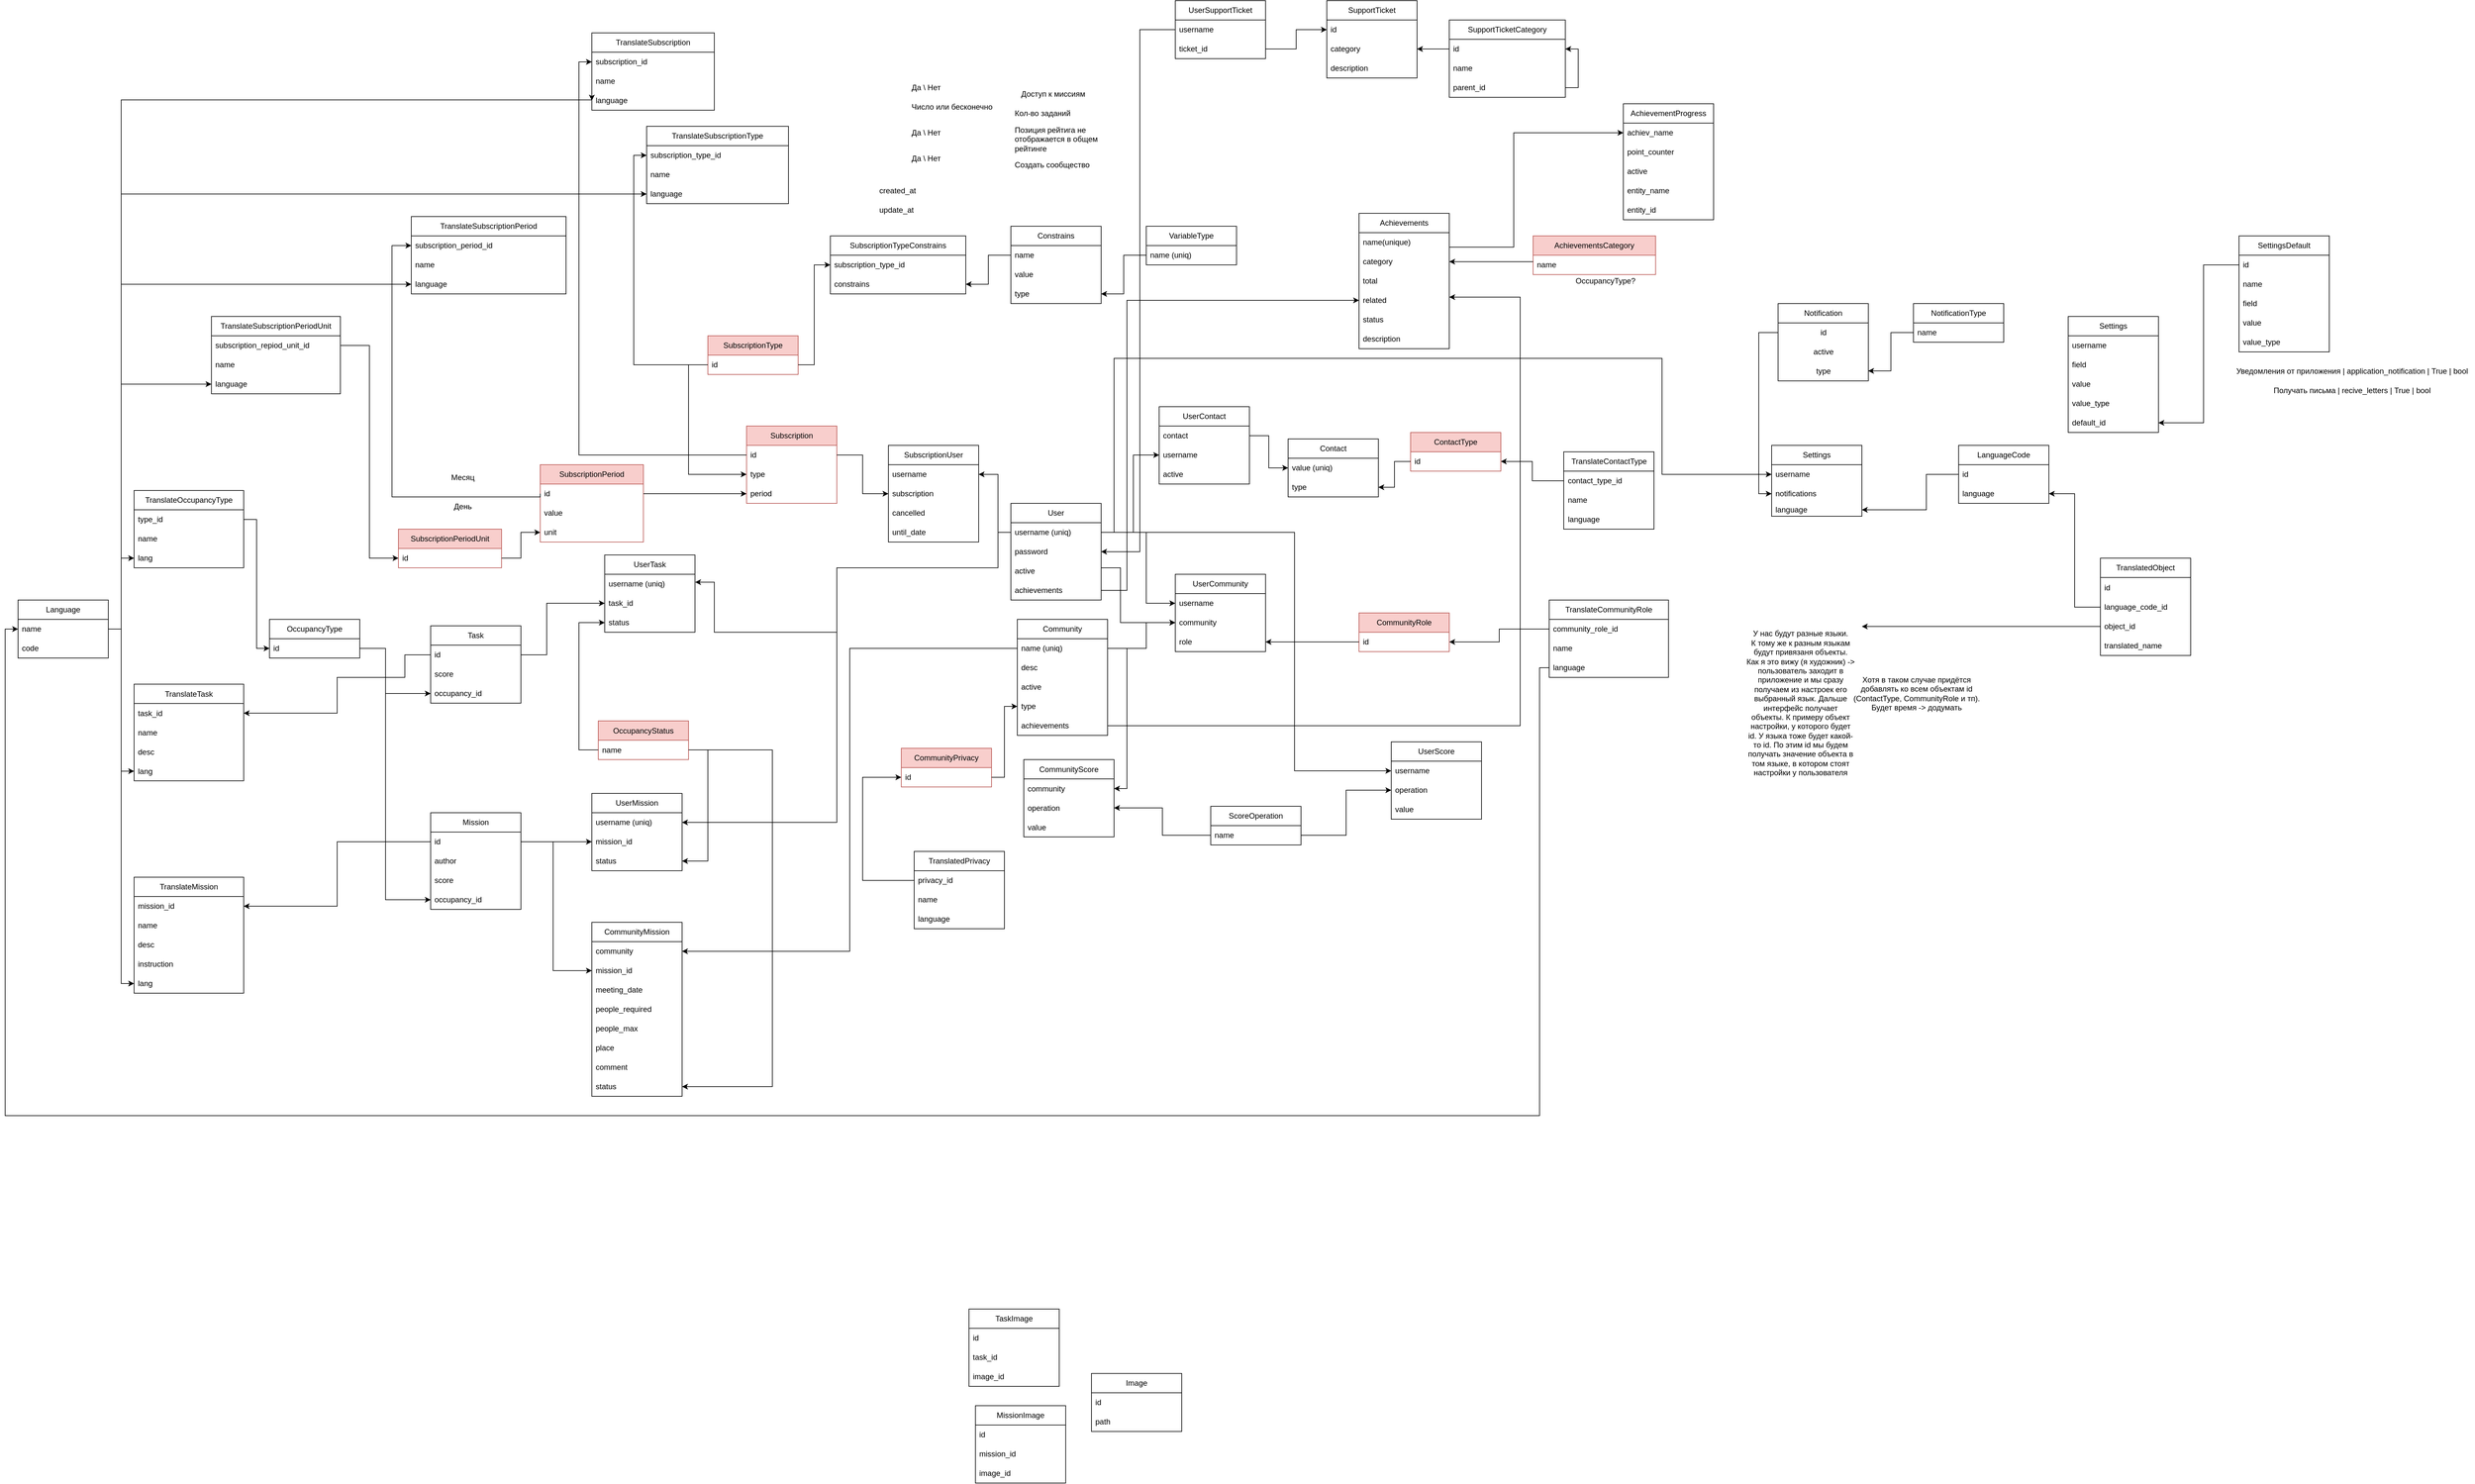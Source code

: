 <mxfile version="21.1.4" type="device">
  <diagram name="Page-1" id="RSe__ZXpqtk8mkmh32Be">
    <mxGraphModel dx="3134" dy="1882" grid="1" gridSize="10" guides="1" tooltips="1" connect="1" arrows="1" fold="1" page="1" pageScale="1" pageWidth="850" pageHeight="1100" background="#ffffff" math="0" shadow="0">
      <root>
        <mxCell id="0" />
        <mxCell id="1" parent="0" />
        <mxCell id="CYJdQT4moQr0rRixmIhI-1" value="User" style="swimlane;fontStyle=0;childLayout=stackLayout;horizontal=1;startSize=30;horizontalStack=0;resizeParent=1;resizeParentMax=0;resizeLast=0;collapsible=1;marginBottom=0;whiteSpace=wrap;html=1;" parent="1" vertex="1">
          <mxGeometry x="30" y="190" width="140" height="150" as="geometry" />
        </mxCell>
        <mxCell id="CYJdQT4moQr0rRixmIhI-4" value="username (uniq)" style="text;strokeColor=none;fillColor=none;align=left;verticalAlign=middle;spacingLeft=4;spacingRight=4;overflow=hidden;points=[[0,0.5],[1,0.5]];portConstraint=eastwest;rotatable=0;whiteSpace=wrap;html=1;" parent="CYJdQT4moQr0rRixmIhI-1" vertex="1">
          <mxGeometry y="30" width="140" height="30" as="geometry" />
        </mxCell>
        <mxCell id="CYJdQT4moQr0rRixmIhI-3" value="password" style="text;strokeColor=none;fillColor=none;align=left;verticalAlign=middle;spacingLeft=4;spacingRight=4;overflow=hidden;points=[[0,0.5],[1,0.5]];portConstraint=eastwest;rotatable=0;whiteSpace=wrap;html=1;" parent="CYJdQT4moQr0rRixmIhI-1" vertex="1">
          <mxGeometry y="60" width="140" height="30" as="geometry" />
        </mxCell>
        <mxCell id="CYJdQT4moQr0rRixmIhI-96" value="active" style="text;strokeColor=none;fillColor=none;align=left;verticalAlign=middle;spacingLeft=4;spacingRight=4;overflow=hidden;points=[[0,0.5],[1,0.5]];portConstraint=eastwest;rotatable=0;whiteSpace=wrap;html=1;" parent="CYJdQT4moQr0rRixmIhI-1" vertex="1">
          <mxGeometry y="90" width="140" height="30" as="geometry" />
        </mxCell>
        <mxCell id="-Tmr3W9tA5eu9-_h_LpO-147" value="achievements" style="text;strokeColor=none;fillColor=none;align=left;verticalAlign=middle;spacingLeft=4;spacingRight=4;overflow=hidden;points=[[0,0.5],[1,0.5]];portConstraint=eastwest;rotatable=0;whiteSpace=wrap;html=1;" parent="CYJdQT4moQr0rRixmIhI-1" vertex="1">
          <mxGeometry y="120" width="140" height="30" as="geometry" />
        </mxCell>
        <mxCell id="CYJdQT4moQr0rRixmIhI-5" value="Community" style="swimlane;fontStyle=0;childLayout=stackLayout;horizontal=1;startSize=30;horizontalStack=0;resizeParent=1;resizeParentMax=0;resizeLast=0;collapsible=1;marginBottom=0;whiteSpace=wrap;html=1;" parent="1" vertex="1">
          <mxGeometry x="40" y="370" width="140" height="180" as="geometry" />
        </mxCell>
        <mxCell id="CYJdQT4moQr0rRixmIhI-6" value="name (uniq)" style="text;strokeColor=none;fillColor=none;align=left;verticalAlign=middle;spacingLeft=4;spacingRight=4;overflow=hidden;points=[[0,0.5],[1,0.5]];portConstraint=eastwest;rotatable=0;whiteSpace=wrap;html=1;" parent="CYJdQT4moQr0rRixmIhI-5" vertex="1">
          <mxGeometry y="30" width="140" height="30" as="geometry" />
        </mxCell>
        <mxCell id="CYJdQT4moQr0rRixmIhI-7" value="desc" style="text;strokeColor=none;fillColor=none;align=left;verticalAlign=middle;spacingLeft=4;spacingRight=4;overflow=hidden;points=[[0,0.5],[1,0.5]];portConstraint=eastwest;rotatable=0;whiteSpace=wrap;html=1;" parent="CYJdQT4moQr0rRixmIhI-5" vertex="1">
          <mxGeometry y="60" width="140" height="30" as="geometry" />
        </mxCell>
        <mxCell id="CYJdQT4moQr0rRixmIhI-97" value="active" style="text;strokeColor=none;fillColor=none;align=left;verticalAlign=middle;spacingLeft=4;spacingRight=4;overflow=hidden;points=[[0,0.5],[1,0.5]];portConstraint=eastwest;rotatable=0;whiteSpace=wrap;html=1;" parent="CYJdQT4moQr0rRixmIhI-5" vertex="1">
          <mxGeometry y="90" width="140" height="30" as="geometry" />
        </mxCell>
        <mxCell id="CYJdQT4moQr0rRixmIhI-8" value="type" style="text;strokeColor=none;fillColor=none;align=left;verticalAlign=middle;spacingLeft=4;spacingRight=4;overflow=hidden;points=[[0,0.5],[1,0.5]];portConstraint=eastwest;rotatable=0;whiteSpace=wrap;html=1;" parent="CYJdQT4moQr0rRixmIhI-5" vertex="1">
          <mxGeometry y="120" width="140" height="30" as="geometry" />
        </mxCell>
        <mxCell id="-Tmr3W9tA5eu9-_h_LpO-148" value="achievements" style="text;strokeColor=none;fillColor=none;align=left;verticalAlign=middle;spacingLeft=4;spacingRight=4;overflow=hidden;points=[[0,0.5],[1,0.5]];portConstraint=eastwest;rotatable=0;whiteSpace=wrap;html=1;" parent="CYJdQT4moQr0rRixmIhI-5" vertex="1">
          <mxGeometry y="150" width="140" height="30" as="geometry" />
        </mxCell>
        <mxCell id="CYJdQT4moQr0rRixmIhI-11" value="UserContact" style="swimlane;fontStyle=0;childLayout=stackLayout;horizontal=1;startSize=30;horizontalStack=0;resizeParent=1;resizeParentMax=0;resizeLast=0;collapsible=1;marginBottom=0;whiteSpace=wrap;html=1;" parent="1" vertex="1">
          <mxGeometry x="260" y="40" width="140" height="120" as="geometry" />
        </mxCell>
        <mxCell id="CYJdQT4moQr0rRixmIhI-12" value="contact" style="text;strokeColor=none;fillColor=none;align=left;verticalAlign=middle;spacingLeft=4;spacingRight=4;overflow=hidden;points=[[0,0.5],[1,0.5]];portConstraint=eastwest;rotatable=0;whiteSpace=wrap;html=1;" parent="CYJdQT4moQr0rRixmIhI-11" vertex="1">
          <mxGeometry y="30" width="140" height="30" as="geometry" />
        </mxCell>
        <mxCell id="CYJdQT4moQr0rRixmIhI-13" value="username" style="text;strokeColor=none;fillColor=none;align=left;verticalAlign=middle;spacingLeft=4;spacingRight=4;overflow=hidden;points=[[0,0.5],[1,0.5]];portConstraint=eastwest;rotatable=0;whiteSpace=wrap;html=1;" parent="CYJdQT4moQr0rRixmIhI-11" vertex="1">
          <mxGeometry y="60" width="140" height="30" as="geometry" />
        </mxCell>
        <mxCell id="CYJdQT4moQr0rRixmIhI-98" value="active" style="text;strokeColor=none;fillColor=none;align=left;verticalAlign=middle;spacingLeft=4;spacingRight=4;overflow=hidden;points=[[0,0.5],[1,0.5]];portConstraint=eastwest;rotatable=0;whiteSpace=wrap;html=1;" parent="CYJdQT4moQr0rRixmIhI-11" vertex="1">
          <mxGeometry y="90" width="140" height="30" as="geometry" />
        </mxCell>
        <mxCell id="CYJdQT4moQr0rRixmIhI-15" value="Contact" style="swimlane;fontStyle=0;childLayout=stackLayout;horizontal=1;startSize=30;horizontalStack=0;resizeParent=1;resizeParentMax=0;resizeLast=0;collapsible=1;marginBottom=0;whiteSpace=wrap;html=1;" parent="1" vertex="1">
          <mxGeometry x="460" y="90" width="140" height="90" as="geometry" />
        </mxCell>
        <mxCell id="CYJdQT4moQr0rRixmIhI-17" value="value (uniq)" style="text;strokeColor=none;fillColor=none;align=left;verticalAlign=middle;spacingLeft=4;spacingRight=4;overflow=hidden;points=[[0,0.5],[1,0.5]];portConstraint=eastwest;rotatable=0;whiteSpace=wrap;html=1;" parent="CYJdQT4moQr0rRixmIhI-15" vertex="1">
          <mxGeometry y="30" width="140" height="30" as="geometry" />
        </mxCell>
        <mxCell id="CYJdQT4moQr0rRixmIhI-16" value="type" style="text;strokeColor=none;fillColor=none;align=left;verticalAlign=middle;spacingLeft=4;spacingRight=4;overflow=hidden;points=[[0,0.5],[1,0.5]];portConstraint=eastwest;rotatable=0;whiteSpace=wrap;html=1;" parent="CYJdQT4moQr0rRixmIhI-15" vertex="1">
          <mxGeometry y="60" width="140" height="30" as="geometry" />
        </mxCell>
        <mxCell id="CYJdQT4moQr0rRixmIhI-19" value="ContactType" style="swimlane;fontStyle=0;childLayout=stackLayout;horizontal=1;startSize=30;horizontalStack=0;resizeParent=1;resizeParentMax=0;resizeLast=0;collapsible=1;marginBottom=0;whiteSpace=wrap;html=1;fillColor=#f8cecc;strokeColor=#b85450;" parent="1" vertex="1">
          <mxGeometry x="650" y="80" width="140" height="60" as="geometry" />
        </mxCell>
        <mxCell id="CYJdQT4moQr0rRixmIhI-20" value="id" style="text;strokeColor=none;fillColor=none;align=left;verticalAlign=middle;spacingLeft=4;spacingRight=4;overflow=hidden;points=[[0,0.5],[1,0.5]];portConstraint=eastwest;rotatable=0;whiteSpace=wrap;html=1;" parent="CYJdQT4moQr0rRixmIhI-19" vertex="1">
          <mxGeometry y="30" width="140" height="30" as="geometry" />
        </mxCell>
        <mxCell id="CYJdQT4moQr0rRixmIhI-23" style="edgeStyle=orthogonalEdgeStyle;rounded=0;orthogonalLoop=1;jettySize=auto;html=1;exitX=0;exitY=0.5;exitDx=0;exitDy=0;entryX=1;entryY=0.5;entryDx=0;entryDy=0;" parent="1" source="CYJdQT4moQr0rRixmIhI-20" target="CYJdQT4moQr0rRixmIhI-16" edge="1">
          <mxGeometry relative="1" as="geometry" />
        </mxCell>
        <mxCell id="CYJdQT4moQr0rRixmIhI-24" style="edgeStyle=orthogonalEdgeStyle;rounded=0;orthogonalLoop=1;jettySize=auto;html=1;exitX=1;exitY=0.5;exitDx=0;exitDy=0;entryX=0;entryY=0.5;entryDx=0;entryDy=0;" parent="1" source="CYJdQT4moQr0rRixmIhI-4" target="CYJdQT4moQr0rRixmIhI-13" edge="1">
          <mxGeometry relative="1" as="geometry">
            <Array as="points">
              <mxPoint x="220" y="235" />
              <mxPoint x="220" y="115" />
            </Array>
          </mxGeometry>
        </mxCell>
        <mxCell id="CYJdQT4moQr0rRixmIhI-25" style="edgeStyle=orthogonalEdgeStyle;rounded=0;orthogonalLoop=1;jettySize=auto;html=1;exitX=1;exitY=0.5;exitDx=0;exitDy=0;" parent="1" source="CYJdQT4moQr0rRixmIhI-12" target="CYJdQT4moQr0rRixmIhI-17" edge="1">
          <mxGeometry relative="1" as="geometry" />
        </mxCell>
        <mxCell id="CYJdQT4moQr0rRixmIhI-26" value="CommunityPrivacy" style="swimlane;fontStyle=0;childLayout=stackLayout;horizontal=1;startSize=30;horizontalStack=0;resizeParent=1;resizeParentMax=0;resizeLast=0;collapsible=1;marginBottom=0;whiteSpace=wrap;html=1;fillColor=#f8cecc;strokeColor=#b85450;" parent="1" vertex="1">
          <mxGeometry x="-140" y="570" width="140" height="60" as="geometry" />
        </mxCell>
        <mxCell id="CYJdQT4moQr0rRixmIhI-27" value="id" style="text;strokeColor=none;fillColor=none;align=left;verticalAlign=middle;spacingLeft=4;spacingRight=4;overflow=hidden;points=[[0,0.5],[1,0.5]];portConstraint=eastwest;rotatable=0;whiteSpace=wrap;html=1;" parent="CYJdQT4moQr0rRixmIhI-26" vertex="1">
          <mxGeometry y="30" width="140" height="30" as="geometry" />
        </mxCell>
        <mxCell id="CYJdQT4moQr0rRixmIhI-28" style="edgeStyle=orthogonalEdgeStyle;rounded=0;orthogonalLoop=1;jettySize=auto;html=1;exitX=1;exitY=0.5;exitDx=0;exitDy=0;entryX=0;entryY=0.5;entryDx=0;entryDy=0;" parent="1" source="CYJdQT4moQr0rRixmIhI-27" target="CYJdQT4moQr0rRixmIhI-8" edge="1">
          <mxGeometry relative="1" as="geometry" />
        </mxCell>
        <mxCell id="CYJdQT4moQr0rRixmIhI-29" value="UserScore" style="swimlane;fontStyle=0;childLayout=stackLayout;horizontal=1;startSize=30;horizontalStack=0;resizeParent=1;resizeParentMax=0;resizeLast=0;collapsible=1;marginBottom=0;whiteSpace=wrap;html=1;" parent="1" vertex="1">
          <mxGeometry x="620" y="560" width="140" height="120" as="geometry" />
        </mxCell>
        <mxCell id="CYJdQT4moQr0rRixmIhI-32" value="username" style="text;strokeColor=none;fillColor=none;align=left;verticalAlign=middle;spacingLeft=4;spacingRight=4;overflow=hidden;points=[[0,0.5],[1,0.5]];portConstraint=eastwest;rotatable=0;whiteSpace=wrap;html=1;" parent="CYJdQT4moQr0rRixmIhI-29" vertex="1">
          <mxGeometry y="30" width="140" height="30" as="geometry" />
        </mxCell>
        <mxCell id="CYJdQT4moQr0rRixmIhI-60" value="operation" style="text;strokeColor=none;fillColor=none;align=left;verticalAlign=middle;spacingLeft=4;spacingRight=4;overflow=hidden;points=[[0,0.5],[1,0.5]];portConstraint=eastwest;rotatable=0;whiteSpace=wrap;html=1;" parent="CYJdQT4moQr0rRixmIhI-29" vertex="1">
          <mxGeometry y="60" width="140" height="30" as="geometry" />
        </mxCell>
        <mxCell id="CYJdQT4moQr0rRixmIhI-65" value="value" style="text;strokeColor=none;fillColor=none;align=left;verticalAlign=middle;spacingLeft=4;spacingRight=4;overflow=hidden;points=[[0,0.5],[1,0.5]];portConstraint=eastwest;rotatable=0;whiteSpace=wrap;html=1;" parent="CYJdQT4moQr0rRixmIhI-29" vertex="1">
          <mxGeometry y="90" width="140" height="30" as="geometry" />
        </mxCell>
        <mxCell id="CYJdQT4moQr0rRixmIhI-33" value="UserCommunity" style="swimlane;fontStyle=0;childLayout=stackLayout;horizontal=1;startSize=30;horizontalStack=0;resizeParent=1;resizeParentMax=0;resizeLast=0;collapsible=1;marginBottom=0;whiteSpace=wrap;html=1;" parent="1" vertex="1">
          <mxGeometry x="285" y="300" width="140" height="120" as="geometry" />
        </mxCell>
        <mxCell id="CYJdQT4moQr0rRixmIhI-34" value="username" style="text;strokeColor=none;fillColor=none;align=left;verticalAlign=middle;spacingLeft=4;spacingRight=4;overflow=hidden;points=[[0,0.5],[1,0.5]];portConstraint=eastwest;rotatable=0;whiteSpace=wrap;html=1;" parent="CYJdQT4moQr0rRixmIhI-33" vertex="1">
          <mxGeometry y="30" width="140" height="30" as="geometry" />
        </mxCell>
        <mxCell id="CYJdQT4moQr0rRixmIhI-35" value="community" style="text;strokeColor=none;fillColor=none;align=left;verticalAlign=middle;spacingLeft=4;spacingRight=4;overflow=hidden;points=[[0,0.5],[1,0.5]];portConstraint=eastwest;rotatable=0;whiteSpace=wrap;html=1;" parent="CYJdQT4moQr0rRixmIhI-33" vertex="1">
          <mxGeometry y="60" width="140" height="30" as="geometry" />
        </mxCell>
        <mxCell id="CYJdQT4moQr0rRixmIhI-53" value="role" style="text;strokeColor=none;fillColor=none;align=left;verticalAlign=middle;spacingLeft=4;spacingRight=4;overflow=hidden;points=[[0,0.5],[1,0.5]];portConstraint=eastwest;rotatable=0;whiteSpace=wrap;html=1;" parent="CYJdQT4moQr0rRixmIhI-33" vertex="1">
          <mxGeometry y="90" width="140" height="30" as="geometry" />
        </mxCell>
        <mxCell id="CYJdQT4moQr0rRixmIhI-37" style="edgeStyle=orthogonalEdgeStyle;rounded=0;orthogonalLoop=1;jettySize=auto;html=1;exitX=1;exitY=0.5;exitDx=0;exitDy=0;entryX=0;entryY=0.5;entryDx=0;entryDy=0;" parent="1" source="CYJdQT4moQr0rRixmIhI-4" target="CYJdQT4moQr0rRixmIhI-34" edge="1">
          <mxGeometry relative="1" as="geometry">
            <Array as="points">
              <mxPoint x="240" y="235" />
              <mxPoint x="240" y="345" />
            </Array>
          </mxGeometry>
        </mxCell>
        <mxCell id="CYJdQT4moQr0rRixmIhI-38" style="edgeStyle=orthogonalEdgeStyle;rounded=0;orthogonalLoop=1;jettySize=auto;html=1;exitX=1;exitY=0.5;exitDx=0;exitDy=0;entryX=0;entryY=0.5;entryDx=0;entryDy=0;" parent="1" source="CYJdQT4moQr0rRixmIhI-6" target="CYJdQT4moQr0rRixmIhI-35" edge="1">
          <mxGeometry relative="1" as="geometry">
            <Array as="points">
              <mxPoint x="240" y="415" />
              <mxPoint x="240" y="375" />
            </Array>
          </mxGeometry>
        </mxCell>
        <mxCell id="CYJdQT4moQr0rRixmIhI-48" value="CommunityRole" style="swimlane;fontStyle=0;childLayout=stackLayout;horizontal=1;startSize=30;horizontalStack=0;resizeParent=1;resizeParentMax=0;resizeLast=0;collapsible=1;marginBottom=0;whiteSpace=wrap;html=1;fillColor=#f8cecc;strokeColor=#b85450;" parent="1" vertex="1">
          <mxGeometry x="570" y="360" width="140" height="60" as="geometry" />
        </mxCell>
        <mxCell id="CYJdQT4moQr0rRixmIhI-49" value="id" style="text;strokeColor=none;fillColor=none;align=left;verticalAlign=middle;spacingLeft=4;spacingRight=4;overflow=hidden;points=[[0,0.5],[1,0.5]];portConstraint=eastwest;rotatable=0;whiteSpace=wrap;html=1;" parent="CYJdQT4moQr0rRixmIhI-48" vertex="1">
          <mxGeometry y="30" width="140" height="30" as="geometry" />
        </mxCell>
        <mxCell id="CYJdQT4moQr0rRixmIhI-50" style="edgeStyle=orthogonalEdgeStyle;rounded=0;orthogonalLoop=1;jettySize=auto;html=1;exitX=0;exitY=0.5;exitDx=0;exitDy=0;entryX=1;entryY=0.5;entryDx=0;entryDy=0;" parent="1" source="CYJdQT4moQr0rRixmIhI-49" target="CYJdQT4moQr0rRixmIhI-53" edge="1">
          <mxGeometry relative="1" as="geometry">
            <mxPoint x="640" y="500" as="targetPoint" />
          </mxGeometry>
        </mxCell>
        <mxCell id="CYJdQT4moQr0rRixmIhI-54" value="ScoreOperation" style="swimlane;fontStyle=0;childLayout=stackLayout;horizontal=1;startSize=30;horizontalStack=0;resizeParent=1;resizeParentMax=0;resizeLast=0;collapsible=1;marginBottom=0;whiteSpace=wrap;html=1;" parent="1" vertex="1">
          <mxGeometry x="340" y="660" width="140" height="60" as="geometry" />
        </mxCell>
        <mxCell id="CYJdQT4moQr0rRixmIhI-55" value="name" style="text;strokeColor=none;fillColor=none;align=left;verticalAlign=middle;spacingLeft=4;spacingRight=4;overflow=hidden;points=[[0,0.5],[1,0.5]];portConstraint=eastwest;rotatable=0;whiteSpace=wrap;html=1;" parent="CYJdQT4moQr0rRixmIhI-54" vertex="1">
          <mxGeometry y="30" width="140" height="30" as="geometry" />
        </mxCell>
        <mxCell id="CYJdQT4moQr0rRixmIhI-61" value="CommunityScore" style="swimlane;fontStyle=0;childLayout=stackLayout;horizontal=1;startSize=30;horizontalStack=0;resizeParent=1;resizeParentMax=0;resizeLast=0;collapsible=1;marginBottom=0;whiteSpace=wrap;html=1;" parent="1" vertex="1">
          <mxGeometry x="50" y="587.5" width="140" height="120" as="geometry" />
        </mxCell>
        <mxCell id="CYJdQT4moQr0rRixmIhI-62" value="community" style="text;strokeColor=none;fillColor=none;align=left;verticalAlign=middle;spacingLeft=4;spacingRight=4;overflow=hidden;points=[[0,0.5],[1,0.5]];portConstraint=eastwest;rotatable=0;whiteSpace=wrap;html=1;" parent="CYJdQT4moQr0rRixmIhI-61" vertex="1">
          <mxGeometry y="30" width="140" height="30" as="geometry" />
        </mxCell>
        <mxCell id="CYJdQT4moQr0rRixmIhI-63" value="operation" style="text;strokeColor=none;fillColor=none;align=left;verticalAlign=middle;spacingLeft=4;spacingRight=4;overflow=hidden;points=[[0,0.5],[1,0.5]];portConstraint=eastwest;rotatable=0;whiteSpace=wrap;html=1;" parent="CYJdQT4moQr0rRixmIhI-61" vertex="1">
          <mxGeometry y="60" width="140" height="30" as="geometry" />
        </mxCell>
        <mxCell id="CYJdQT4moQr0rRixmIhI-64" value="value" style="text;strokeColor=none;fillColor=none;align=left;verticalAlign=middle;spacingLeft=4;spacingRight=4;overflow=hidden;points=[[0,0.5],[1,0.5]];portConstraint=eastwest;rotatable=0;whiteSpace=wrap;html=1;" parent="CYJdQT4moQr0rRixmIhI-61" vertex="1">
          <mxGeometry y="90" width="140" height="30" as="geometry" />
        </mxCell>
        <mxCell id="CYJdQT4moQr0rRixmIhI-66" style="edgeStyle=orthogonalEdgeStyle;rounded=0;orthogonalLoop=1;jettySize=auto;html=1;exitX=0;exitY=0.5;exitDx=0;exitDy=0;entryX=1;entryY=0.5;entryDx=0;entryDy=0;" parent="1" source="CYJdQT4moQr0rRixmIhI-55" target="CYJdQT4moQr0rRixmIhI-63" edge="1">
          <mxGeometry relative="1" as="geometry" />
        </mxCell>
        <mxCell id="CYJdQT4moQr0rRixmIhI-67" style="edgeStyle=orthogonalEdgeStyle;rounded=0;orthogonalLoop=1;jettySize=auto;html=1;exitX=1;exitY=0.5;exitDx=0;exitDy=0;entryX=0;entryY=0.5;entryDx=0;entryDy=0;" parent="1" source="CYJdQT4moQr0rRixmIhI-55" target="CYJdQT4moQr0rRixmIhI-60" edge="1">
          <mxGeometry relative="1" as="geometry" />
        </mxCell>
        <mxCell id="CYJdQT4moQr0rRixmIhI-68" style="edgeStyle=orthogonalEdgeStyle;rounded=0;orthogonalLoop=1;jettySize=auto;html=1;exitX=1;exitY=0.5;exitDx=0;exitDy=0;entryX=1;entryY=0.5;entryDx=0;entryDy=0;" parent="1" source="CYJdQT4moQr0rRixmIhI-6" target="CYJdQT4moQr0rRixmIhI-62" edge="1">
          <mxGeometry relative="1" as="geometry" />
        </mxCell>
        <mxCell id="CYJdQT4moQr0rRixmIhI-69" style="edgeStyle=orthogonalEdgeStyle;rounded=0;orthogonalLoop=1;jettySize=auto;html=1;exitX=1;exitY=0.5;exitDx=0;exitDy=0;entryX=0;entryY=0.5;entryDx=0;entryDy=0;" parent="1" source="CYJdQT4moQr0rRixmIhI-4" target="CYJdQT4moQr0rRixmIhI-32" edge="1">
          <mxGeometry relative="1" as="geometry">
            <Array as="points">
              <mxPoint x="470" y="235" />
              <mxPoint x="470" y="605" />
            </Array>
          </mxGeometry>
        </mxCell>
        <mxCell id="CYJdQT4moQr0rRixmIhI-71" value="Subscription" style="swimlane;fontStyle=0;childLayout=stackLayout;horizontal=1;startSize=30;horizontalStack=0;resizeParent=1;resizeParentMax=0;resizeLast=0;collapsible=1;marginBottom=0;whiteSpace=wrap;html=1;fillColor=#f8cecc;strokeColor=#b85450;" parent="1" vertex="1">
          <mxGeometry x="-380" y="70" width="140" height="120" as="geometry" />
        </mxCell>
        <mxCell id="CYJdQT4moQr0rRixmIhI-72" value="id" style="text;strokeColor=none;fillColor=none;align=left;verticalAlign=middle;spacingLeft=4;spacingRight=4;overflow=hidden;points=[[0,0.5],[1,0.5]];portConstraint=eastwest;rotatable=0;whiteSpace=wrap;html=1;" parent="CYJdQT4moQr0rRixmIhI-71" vertex="1">
          <mxGeometry y="30" width="140" height="30" as="geometry" />
        </mxCell>
        <mxCell id="CYJdQT4moQr0rRixmIhI-214" value="type" style="text;strokeColor=none;fillColor=none;align=left;verticalAlign=middle;spacingLeft=4;spacingRight=4;overflow=hidden;points=[[0,0.5],[1,0.5]];portConstraint=eastwest;rotatable=0;whiteSpace=wrap;html=1;" parent="CYJdQT4moQr0rRixmIhI-71" vertex="1">
          <mxGeometry y="60" width="140" height="30" as="geometry" />
        </mxCell>
        <mxCell id="CYJdQT4moQr0rRixmIhI-86" value="period" style="text;strokeColor=none;fillColor=none;align=left;verticalAlign=middle;spacingLeft=4;spacingRight=4;overflow=hidden;points=[[0,0.5],[1,0.5]];portConstraint=eastwest;rotatable=0;whiteSpace=wrap;html=1;" parent="CYJdQT4moQr0rRixmIhI-71" vertex="1">
          <mxGeometry y="90" width="140" height="30" as="geometry" />
        </mxCell>
        <mxCell id="CYJdQT4moQr0rRixmIhI-76" value="Месяц" style="text;html=1;strokeColor=none;fillColor=none;align=center;verticalAlign=middle;whiteSpace=wrap;rounded=0;" parent="1" vertex="1">
          <mxGeometry x="-850" y="135" width="60" height="30" as="geometry" />
        </mxCell>
        <mxCell id="CYJdQT4moQr0rRixmIhI-77" value="День" style="text;html=1;strokeColor=none;fillColor=none;align=center;verticalAlign=middle;whiteSpace=wrap;rounded=0;" parent="1" vertex="1">
          <mxGeometry x="-850" y="180" width="60" height="30" as="geometry" />
        </mxCell>
        <mxCell id="CYJdQT4moQr0rRixmIhI-78" value="SubscriptionPeriodUnit" style="swimlane;fontStyle=0;childLayout=stackLayout;horizontal=1;startSize=30;horizontalStack=0;resizeParent=1;resizeParentMax=0;resizeLast=0;collapsible=1;marginBottom=0;whiteSpace=wrap;html=1;fillColor=#f8cecc;strokeColor=#b85450;" parent="1" vertex="1">
          <mxGeometry x="-920" y="230" width="160" height="60" as="geometry" />
        </mxCell>
        <mxCell id="CYJdQT4moQr0rRixmIhI-79" value="id" style="text;strokeColor=none;fillColor=none;align=left;verticalAlign=middle;spacingLeft=4;spacingRight=4;overflow=hidden;points=[[0,0.5],[1,0.5]];portConstraint=eastwest;rotatable=0;whiteSpace=wrap;html=1;" parent="CYJdQT4moQr0rRixmIhI-78" vertex="1">
          <mxGeometry y="30" width="160" height="30" as="geometry" />
        </mxCell>
        <mxCell id="CYJdQT4moQr0rRixmIhI-82" value="SubscriptionPeriod" style="swimlane;fontStyle=0;childLayout=stackLayout;horizontal=1;startSize=30;horizontalStack=0;resizeParent=1;resizeParentMax=0;resizeLast=0;collapsible=1;marginBottom=0;whiteSpace=wrap;html=1;fillColor=#f8cecc;strokeColor=#b85450;" parent="1" vertex="1">
          <mxGeometry x="-700" y="130" width="160" height="120" as="geometry" />
        </mxCell>
        <mxCell id="CYJdQT4moQr0rRixmIhI-88" value="id" style="text;strokeColor=none;fillColor=none;align=left;verticalAlign=middle;spacingLeft=4;spacingRight=4;overflow=hidden;points=[[0,0.5],[1,0.5]];portConstraint=eastwest;rotatable=0;whiteSpace=wrap;html=1;" parent="CYJdQT4moQr0rRixmIhI-82" vertex="1">
          <mxGeometry y="30" width="160" height="30" as="geometry" />
        </mxCell>
        <mxCell id="CYJdQT4moQr0rRixmIhI-83" value="value" style="text;strokeColor=none;fillColor=none;align=left;verticalAlign=middle;spacingLeft=4;spacingRight=4;overflow=hidden;points=[[0,0.5],[1,0.5]];portConstraint=eastwest;rotatable=0;whiteSpace=wrap;html=1;" parent="CYJdQT4moQr0rRixmIhI-82" vertex="1">
          <mxGeometry y="60" width="160" height="30" as="geometry" />
        </mxCell>
        <mxCell id="CYJdQT4moQr0rRixmIhI-84" value="unit" style="text;strokeColor=none;fillColor=none;align=left;verticalAlign=middle;spacingLeft=4;spacingRight=4;overflow=hidden;points=[[0,0.5],[1,0.5]];portConstraint=eastwest;rotatable=0;whiteSpace=wrap;html=1;" parent="CYJdQT4moQr0rRixmIhI-82" vertex="1">
          <mxGeometry y="90" width="160" height="30" as="geometry" />
        </mxCell>
        <mxCell id="CYJdQT4moQr0rRixmIhI-85" style="edgeStyle=orthogonalEdgeStyle;rounded=0;orthogonalLoop=1;jettySize=auto;html=1;exitX=1;exitY=0.5;exitDx=0;exitDy=0;entryX=0;entryY=0.5;entryDx=0;entryDy=0;" parent="1" source="CYJdQT4moQr0rRixmIhI-79" target="CYJdQT4moQr0rRixmIhI-84" edge="1">
          <mxGeometry relative="1" as="geometry" />
        </mxCell>
        <mxCell id="CYJdQT4moQr0rRixmIhI-89" style="edgeStyle=orthogonalEdgeStyle;rounded=0;orthogonalLoop=1;jettySize=auto;html=1;exitX=1;exitY=0.5;exitDx=0;exitDy=0;entryX=0;entryY=0.5;entryDx=0;entryDy=0;" parent="1" source="CYJdQT4moQr0rRixmIhI-88" target="CYJdQT4moQr0rRixmIhI-86" edge="1">
          <mxGeometry relative="1" as="geometry" />
        </mxCell>
        <mxCell id="CYJdQT4moQr0rRixmIhI-90" value="SubscriptionUser" style="swimlane;fontStyle=0;childLayout=stackLayout;horizontal=1;startSize=30;horizontalStack=0;resizeParent=1;resizeParentMax=0;resizeLast=0;collapsible=1;marginBottom=0;whiteSpace=wrap;html=1;" parent="1" vertex="1">
          <mxGeometry x="-160" y="100" width="140" height="150" as="geometry" />
        </mxCell>
        <mxCell id="CYJdQT4moQr0rRixmIhI-91" value="username" style="text;strokeColor=none;fillColor=none;align=left;verticalAlign=middle;spacingLeft=4;spacingRight=4;overflow=hidden;points=[[0,0.5],[1,0.5]];portConstraint=eastwest;rotatable=0;whiteSpace=wrap;html=1;" parent="CYJdQT4moQr0rRixmIhI-90" vertex="1">
          <mxGeometry y="30" width="140" height="30" as="geometry" />
        </mxCell>
        <mxCell id="CYJdQT4moQr0rRixmIhI-92" value="subscription" style="text;strokeColor=none;fillColor=none;align=left;verticalAlign=middle;spacingLeft=4;spacingRight=4;overflow=hidden;points=[[0,0.5],[1,0.5]];portConstraint=eastwest;rotatable=0;whiteSpace=wrap;html=1;" parent="CYJdQT4moQr0rRixmIhI-90" vertex="1">
          <mxGeometry y="60" width="140" height="30" as="geometry" />
        </mxCell>
        <mxCell id="CYJdQT4moQr0rRixmIhI-95" value="cancelled" style="text;strokeColor=none;fillColor=none;align=left;verticalAlign=middle;spacingLeft=4;spacingRight=4;overflow=hidden;points=[[0,0.5],[1,0.5]];portConstraint=eastwest;rotatable=0;whiteSpace=wrap;html=1;" parent="CYJdQT4moQr0rRixmIhI-90" vertex="1">
          <mxGeometry y="90" width="140" height="30" as="geometry" />
        </mxCell>
        <mxCell id="CYJdQT4moQr0rRixmIhI-99" value="until_date" style="text;strokeColor=none;fillColor=none;align=left;verticalAlign=middle;spacingLeft=4;spacingRight=4;overflow=hidden;points=[[0,0.5],[1,0.5]];portConstraint=eastwest;rotatable=0;whiteSpace=wrap;html=1;" parent="CYJdQT4moQr0rRixmIhI-90" vertex="1">
          <mxGeometry y="120" width="140" height="30" as="geometry" />
        </mxCell>
        <mxCell id="CYJdQT4moQr0rRixmIhI-93" style="edgeStyle=orthogonalEdgeStyle;rounded=0;orthogonalLoop=1;jettySize=auto;html=1;exitX=1;exitY=0.5;exitDx=0;exitDy=0;entryX=0;entryY=0.5;entryDx=0;entryDy=0;" parent="1" source="CYJdQT4moQr0rRixmIhI-72" target="CYJdQT4moQr0rRixmIhI-92" edge="1">
          <mxGeometry relative="1" as="geometry" />
        </mxCell>
        <mxCell id="CYJdQT4moQr0rRixmIhI-94" style="edgeStyle=orthogonalEdgeStyle;rounded=0;orthogonalLoop=1;jettySize=auto;html=1;exitX=0;exitY=0.5;exitDx=0;exitDy=0;entryX=1;entryY=0.5;entryDx=0;entryDy=0;" parent="1" source="CYJdQT4moQr0rRixmIhI-4" target="CYJdQT4moQr0rRixmIhI-91" edge="1">
          <mxGeometry relative="1" as="geometry">
            <Array as="points">
              <mxPoint x="10" y="235" />
              <mxPoint x="10" y="145" />
            </Array>
          </mxGeometry>
        </mxCell>
        <mxCell id="CYJdQT4moQr0rRixmIhI-104" value="created_at" style="text;strokeColor=none;fillColor=none;align=left;verticalAlign=middle;spacingLeft=4;spacingRight=4;overflow=hidden;points=[[0,0.5],[1,0.5]];portConstraint=eastwest;rotatable=0;whiteSpace=wrap;html=1;" parent="1" vertex="1">
          <mxGeometry x="-180" y="-310" width="140" height="30" as="geometry" />
        </mxCell>
        <mxCell id="CYJdQT4moQr0rRixmIhI-105" value="update_at" style="text;strokeColor=none;fillColor=none;align=left;verticalAlign=middle;spacingLeft=4;spacingRight=4;overflow=hidden;points=[[0,0.5],[1,0.5]];portConstraint=eastwest;rotatable=0;whiteSpace=wrap;html=1;" parent="1" vertex="1">
          <mxGeometry x="-180" y="-280" width="140" height="30" as="geometry" />
        </mxCell>
        <mxCell id="CYJdQT4moQr0rRixmIhI-106" value="Task" style="swimlane;fontStyle=0;childLayout=stackLayout;horizontal=1;startSize=30;horizontalStack=0;resizeParent=1;resizeParentMax=0;resizeLast=0;collapsible=1;marginBottom=0;whiteSpace=wrap;html=1;" parent="1" vertex="1">
          <mxGeometry x="-870" y="380" width="140" height="120" as="geometry" />
        </mxCell>
        <mxCell id="CYJdQT4moQr0rRixmIhI-113" value="id" style="text;strokeColor=none;fillColor=none;align=left;verticalAlign=middle;spacingLeft=4;spacingRight=4;overflow=hidden;points=[[0,0.5],[1,0.5]];portConstraint=eastwest;rotatable=0;whiteSpace=wrap;html=1;" parent="CYJdQT4moQr0rRixmIhI-106" vertex="1">
          <mxGeometry y="30" width="140" height="30" as="geometry" />
        </mxCell>
        <mxCell id="CYJdQT4moQr0rRixmIhI-147" value="score" style="text;strokeColor=none;fillColor=none;align=left;verticalAlign=middle;spacingLeft=4;spacingRight=4;overflow=hidden;points=[[0,0.5],[1,0.5]];portConstraint=eastwest;rotatable=0;whiteSpace=wrap;html=1;" parent="CYJdQT4moQr0rRixmIhI-106" vertex="1">
          <mxGeometry y="60" width="140" height="30" as="geometry" />
        </mxCell>
        <mxCell id="CYJdQT4moQr0rRixmIhI-120" value="occupancy_id" style="text;strokeColor=none;fillColor=none;align=left;verticalAlign=middle;spacingLeft=4;spacingRight=4;overflow=hidden;points=[[0,0.5],[1,0.5]];portConstraint=eastwest;rotatable=0;whiteSpace=wrap;html=1;" parent="CYJdQT4moQr0rRixmIhI-106" vertex="1">
          <mxGeometry y="90" width="140" height="30" as="geometry" />
        </mxCell>
        <mxCell id="CYJdQT4moQr0rRixmIhI-109" value="Mission" style="swimlane;fontStyle=0;childLayout=stackLayout;horizontal=1;startSize=30;horizontalStack=0;resizeParent=1;resizeParentMax=0;resizeLast=0;collapsible=1;marginBottom=0;whiteSpace=wrap;html=1;" parent="1" vertex="1">
          <mxGeometry x="-870" y="670" width="140" height="150" as="geometry" />
        </mxCell>
        <mxCell id="CYJdQT4moQr0rRixmIhI-124" value="id" style="text;strokeColor=none;fillColor=none;align=left;verticalAlign=middle;spacingLeft=4;spacingRight=4;overflow=hidden;points=[[0,0.5],[1,0.5]];portConstraint=eastwest;rotatable=0;whiteSpace=wrap;html=1;" parent="CYJdQT4moQr0rRixmIhI-109" vertex="1">
          <mxGeometry y="30" width="140" height="30" as="geometry" />
        </mxCell>
        <mxCell id="GGTk-AJcmA66WzkTMej_-1" value="author" style="text;strokeColor=none;fillColor=none;align=left;verticalAlign=middle;spacingLeft=4;spacingRight=4;overflow=hidden;points=[[0,0.5],[1,0.5]];portConstraint=eastwest;rotatable=0;whiteSpace=wrap;html=1;" parent="CYJdQT4moQr0rRixmIhI-109" vertex="1">
          <mxGeometry y="60" width="140" height="30" as="geometry" />
        </mxCell>
        <mxCell id="CYJdQT4moQr0rRixmIhI-179" value="score" style="text;strokeColor=none;fillColor=none;align=left;verticalAlign=middle;spacingLeft=4;spacingRight=4;overflow=hidden;points=[[0,0.5],[1,0.5]];portConstraint=eastwest;rotatable=0;whiteSpace=wrap;html=1;" parent="CYJdQT4moQr0rRixmIhI-109" vertex="1">
          <mxGeometry y="90" width="140" height="30" as="geometry" />
        </mxCell>
        <mxCell id="CYJdQT4moQr0rRixmIhI-123" value="occupancy_id" style="text;strokeColor=none;fillColor=none;align=left;verticalAlign=middle;spacingLeft=4;spacingRight=4;overflow=hidden;points=[[0,0.5],[1,0.5]];portConstraint=eastwest;rotatable=0;whiteSpace=wrap;html=1;" parent="CYJdQT4moQr0rRixmIhI-109" vertex="1">
          <mxGeometry y="120" width="140" height="30" as="geometry" />
        </mxCell>
        <mxCell id="CYJdQT4moQr0rRixmIhI-118" value="OccupancyType" style="swimlane;fontStyle=0;childLayout=stackLayout;horizontal=1;startSize=30;horizontalStack=0;resizeParent=1;resizeParentMax=0;resizeLast=0;collapsible=1;marginBottom=0;whiteSpace=wrap;html=1;" parent="1" vertex="1">
          <mxGeometry x="-1120" y="370" width="140" height="60" as="geometry" />
        </mxCell>
        <mxCell id="CYJdQT4moQr0rRixmIhI-119" value="id" style="text;strokeColor=none;fillColor=none;align=left;verticalAlign=middle;spacingLeft=4;spacingRight=4;overflow=hidden;points=[[0,0.5],[1,0.5]];portConstraint=eastwest;rotatable=0;whiteSpace=wrap;html=1;" parent="CYJdQT4moQr0rRixmIhI-118" vertex="1">
          <mxGeometry y="30" width="140" height="30" as="geometry" />
        </mxCell>
        <mxCell id="CYJdQT4moQr0rRixmIhI-121" style="edgeStyle=orthogonalEdgeStyle;rounded=0;orthogonalLoop=1;jettySize=auto;html=1;exitX=1;exitY=0.5;exitDx=0;exitDy=0;entryX=0;entryY=0.5;entryDx=0;entryDy=0;" parent="1" target="CYJdQT4moQr0rRixmIhI-120" edge="1">
          <mxGeometry relative="1" as="geometry">
            <mxPoint x="-980" y="415" as="sourcePoint" />
            <Array as="points">
              <mxPoint x="-940" y="415" />
              <mxPoint x="-940" y="485" />
            </Array>
          </mxGeometry>
        </mxCell>
        <mxCell id="CYJdQT4moQr0rRixmIhI-125" style="edgeStyle=orthogonalEdgeStyle;rounded=0;orthogonalLoop=1;jettySize=auto;html=1;exitX=1;exitY=0.5;exitDx=0;exitDy=0;entryX=0;entryY=0.5;entryDx=0;entryDy=0;" parent="1" target="CYJdQT4moQr0rRixmIhI-123" edge="1">
          <mxGeometry relative="1" as="geometry">
            <mxPoint x="-980" y="415" as="sourcePoint" />
            <Array as="points">
              <mxPoint x="-940" y="415" />
              <mxPoint x="-940" y="805" />
            </Array>
          </mxGeometry>
        </mxCell>
        <mxCell id="CYJdQT4moQr0rRixmIhI-126" value="Image" style="swimlane;fontStyle=0;childLayout=stackLayout;horizontal=1;startSize=30;horizontalStack=0;resizeParent=1;resizeParentMax=0;resizeLast=0;collapsible=1;marginBottom=0;whiteSpace=wrap;html=1;" parent="1" vertex="1">
          <mxGeometry x="155" y="1540" width="140" height="90" as="geometry" />
        </mxCell>
        <mxCell id="CYJdQT4moQr0rRixmIhI-127" value="id" style="text;strokeColor=none;fillColor=none;align=left;verticalAlign=middle;spacingLeft=4;spacingRight=4;overflow=hidden;points=[[0,0.5],[1,0.5]];portConstraint=eastwest;rotatable=0;whiteSpace=wrap;html=1;" parent="CYJdQT4moQr0rRixmIhI-126" vertex="1">
          <mxGeometry y="30" width="140" height="30" as="geometry" />
        </mxCell>
        <mxCell id="CYJdQT4moQr0rRixmIhI-131" value="path" style="text;strokeColor=none;fillColor=none;align=left;verticalAlign=middle;spacingLeft=4;spacingRight=4;overflow=hidden;points=[[0,0.5],[1,0.5]];portConstraint=eastwest;rotatable=0;whiteSpace=wrap;html=1;" parent="CYJdQT4moQr0rRixmIhI-126" vertex="1">
          <mxGeometry y="60" width="140" height="30" as="geometry" />
        </mxCell>
        <mxCell id="CYJdQT4moQr0rRixmIhI-132" value="TaskImage" style="swimlane;fontStyle=0;childLayout=stackLayout;horizontal=1;startSize=30;horizontalStack=0;resizeParent=1;resizeParentMax=0;resizeLast=0;collapsible=1;marginBottom=0;whiteSpace=wrap;html=1;" parent="1" vertex="1">
          <mxGeometry x="-35" y="1440" width="140" height="120" as="geometry" />
        </mxCell>
        <mxCell id="CYJdQT4moQr0rRixmIhI-133" value="id" style="text;strokeColor=none;fillColor=none;align=left;verticalAlign=middle;spacingLeft=4;spacingRight=4;overflow=hidden;points=[[0,0.5],[1,0.5]];portConstraint=eastwest;rotatable=0;whiteSpace=wrap;html=1;" parent="CYJdQT4moQr0rRixmIhI-132" vertex="1">
          <mxGeometry y="30" width="140" height="30" as="geometry" />
        </mxCell>
        <mxCell id="CYJdQT4moQr0rRixmIhI-134" value="task_id" style="text;strokeColor=none;fillColor=none;align=left;verticalAlign=middle;spacingLeft=4;spacingRight=4;overflow=hidden;points=[[0,0.5],[1,0.5]];portConstraint=eastwest;rotatable=0;whiteSpace=wrap;html=1;" parent="CYJdQT4moQr0rRixmIhI-132" vertex="1">
          <mxGeometry y="60" width="140" height="30" as="geometry" />
        </mxCell>
        <mxCell id="CYJdQT4moQr0rRixmIhI-137" value="image_id" style="text;strokeColor=none;fillColor=none;align=left;verticalAlign=middle;spacingLeft=4;spacingRight=4;overflow=hidden;points=[[0,0.5],[1,0.5]];portConstraint=eastwest;rotatable=0;whiteSpace=wrap;html=1;" parent="CYJdQT4moQr0rRixmIhI-132" vertex="1">
          <mxGeometry y="90" width="140" height="30" as="geometry" />
        </mxCell>
        <mxCell id="CYJdQT4moQr0rRixmIhI-140" value="MissionImage" style="swimlane;fontStyle=0;childLayout=stackLayout;horizontal=1;startSize=30;horizontalStack=0;resizeParent=1;resizeParentMax=0;resizeLast=0;collapsible=1;marginBottom=0;whiteSpace=wrap;html=1;" parent="1" vertex="1">
          <mxGeometry x="-25" y="1590" width="140" height="120" as="geometry" />
        </mxCell>
        <mxCell id="CYJdQT4moQr0rRixmIhI-141" value="id" style="text;strokeColor=none;fillColor=none;align=left;verticalAlign=middle;spacingLeft=4;spacingRight=4;overflow=hidden;points=[[0,0.5],[1,0.5]];portConstraint=eastwest;rotatable=0;whiteSpace=wrap;html=1;" parent="CYJdQT4moQr0rRixmIhI-140" vertex="1">
          <mxGeometry y="30" width="140" height="30" as="geometry" />
        </mxCell>
        <mxCell id="CYJdQT4moQr0rRixmIhI-142" value="mission_id" style="text;strokeColor=none;fillColor=none;align=left;verticalAlign=middle;spacingLeft=4;spacingRight=4;overflow=hidden;points=[[0,0.5],[1,0.5]];portConstraint=eastwest;rotatable=0;whiteSpace=wrap;html=1;" parent="CYJdQT4moQr0rRixmIhI-140" vertex="1">
          <mxGeometry y="60" width="140" height="30" as="geometry" />
        </mxCell>
        <mxCell id="CYJdQT4moQr0rRixmIhI-143" value="image_id" style="text;strokeColor=none;fillColor=none;align=left;verticalAlign=middle;spacingLeft=4;spacingRight=4;overflow=hidden;points=[[0,0.5],[1,0.5]];portConstraint=eastwest;rotatable=0;whiteSpace=wrap;html=1;" parent="CYJdQT4moQr0rRixmIhI-140" vertex="1">
          <mxGeometry y="90" width="140" height="30" as="geometry" />
        </mxCell>
        <mxCell id="CYJdQT4moQr0rRixmIhI-148" value="UserTask" style="swimlane;fontStyle=0;childLayout=stackLayout;horizontal=1;startSize=30;horizontalStack=0;resizeParent=1;resizeParentMax=0;resizeLast=0;collapsible=1;marginBottom=0;whiteSpace=wrap;html=1;" parent="1" vertex="1">
          <mxGeometry x="-600" y="270" width="140" height="120" as="geometry" />
        </mxCell>
        <mxCell id="CYJdQT4moQr0rRixmIhI-149" value="username (uniq)" style="text;strokeColor=none;fillColor=none;align=left;verticalAlign=middle;spacingLeft=4;spacingRight=4;overflow=hidden;points=[[0,0.5],[1,0.5]];portConstraint=eastwest;rotatable=0;whiteSpace=wrap;html=1;" parent="CYJdQT4moQr0rRixmIhI-148" vertex="1">
          <mxGeometry y="30" width="140" height="30" as="geometry" />
        </mxCell>
        <mxCell id="CYJdQT4moQr0rRixmIhI-150" value="task_id" style="text;strokeColor=none;fillColor=none;align=left;verticalAlign=middle;spacingLeft=4;spacingRight=4;overflow=hidden;points=[[0,0.5],[1,0.5]];portConstraint=eastwest;rotatable=0;whiteSpace=wrap;html=1;" parent="CYJdQT4moQr0rRixmIhI-148" vertex="1">
          <mxGeometry y="60" width="140" height="30" as="geometry" />
        </mxCell>
        <mxCell id="CYJdQT4moQr0rRixmIhI-157" value="status" style="text;strokeColor=none;fillColor=none;align=left;verticalAlign=middle;spacingLeft=4;spacingRight=4;overflow=hidden;points=[[0,0.5],[1,0.5]];portConstraint=eastwest;rotatable=0;whiteSpace=wrap;html=1;" parent="CYJdQT4moQr0rRixmIhI-148" vertex="1">
          <mxGeometry y="90" width="140" height="30" as="geometry" />
        </mxCell>
        <mxCell id="CYJdQT4moQr0rRixmIhI-152" style="edgeStyle=orthogonalEdgeStyle;rounded=0;orthogonalLoop=1;jettySize=auto;html=1;exitX=1;exitY=0.5;exitDx=0;exitDy=0;entryX=0;entryY=0.5;entryDx=0;entryDy=0;" parent="1" source="CYJdQT4moQr0rRixmIhI-113" target="CYJdQT4moQr0rRixmIhI-150" edge="1">
          <mxGeometry relative="1" as="geometry">
            <Array as="points">
              <mxPoint x="-690" y="425" />
              <mxPoint x="-690" y="345" />
            </Array>
          </mxGeometry>
        </mxCell>
        <mxCell id="CYJdQT4moQr0rRixmIhI-153" style="edgeStyle=orthogonalEdgeStyle;rounded=0;orthogonalLoop=1;jettySize=auto;html=1;exitX=0;exitY=0.5;exitDx=0;exitDy=0;entryX=1.002;entryY=0.41;entryDx=0;entryDy=0;entryPerimeter=0;" parent="1" source="CYJdQT4moQr0rRixmIhI-4" edge="1" target="CYJdQT4moQr0rRixmIhI-149">
          <mxGeometry relative="1" as="geometry">
            <mxPoint x="-470" y="390" as="targetPoint" />
            <Array as="points">
              <mxPoint x="10" y="235" />
              <mxPoint x="10" y="290" />
              <mxPoint x="-240" y="290" />
              <mxPoint x="-240" y="390" />
              <mxPoint x="-430" y="390" />
              <mxPoint x="-430" y="312" />
            </Array>
          </mxGeometry>
        </mxCell>
        <mxCell id="CYJdQT4moQr0rRixmIhI-154" value="OccupancyStatus" style="swimlane;fontStyle=0;childLayout=stackLayout;horizontal=1;startSize=30;horizontalStack=0;resizeParent=1;resizeParentMax=0;resizeLast=0;collapsible=1;marginBottom=0;whiteSpace=wrap;html=1;fillColor=#f8cecc;strokeColor=#b85450;" parent="1" vertex="1">
          <mxGeometry x="-610" y="527.5" width="140" height="60" as="geometry" />
        </mxCell>
        <mxCell id="CYJdQT4moQr0rRixmIhI-156" value="name" style="text;strokeColor=none;fillColor=none;align=left;verticalAlign=middle;spacingLeft=4;spacingRight=4;overflow=hidden;points=[[0,0.5],[1,0.5]];portConstraint=eastwest;rotatable=0;whiteSpace=wrap;html=1;" parent="CYJdQT4moQr0rRixmIhI-154" vertex="1">
          <mxGeometry y="30" width="140" height="30" as="geometry" />
        </mxCell>
        <mxCell id="CYJdQT4moQr0rRixmIhI-158" style="edgeStyle=orthogonalEdgeStyle;rounded=0;orthogonalLoop=1;jettySize=auto;html=1;exitX=0;exitY=0.5;exitDx=0;exitDy=0;entryX=0;entryY=0.5;entryDx=0;entryDy=0;" parent="1" source="CYJdQT4moQr0rRixmIhI-156" edge="1" target="CYJdQT4moQr0rRixmIhI-157">
          <mxGeometry relative="1" as="geometry">
            <mxPoint x="-610" y="460" as="targetPoint" />
            <Array as="points">
              <mxPoint x="-640" y="573" />
              <mxPoint x="-640" y="375" />
            </Array>
          </mxGeometry>
        </mxCell>
        <mxCell id="CYJdQT4moQr0rRixmIhI-161" value="UserMission" style="swimlane;fontStyle=0;childLayout=stackLayout;horizontal=1;startSize=30;horizontalStack=0;resizeParent=1;resizeParentMax=0;resizeLast=0;collapsible=1;marginBottom=0;whiteSpace=wrap;html=1;" parent="1" vertex="1">
          <mxGeometry x="-620" y="640" width="140" height="120" as="geometry" />
        </mxCell>
        <mxCell id="CYJdQT4moQr0rRixmIhI-162" value="username (uniq)" style="text;strokeColor=none;fillColor=none;align=left;verticalAlign=middle;spacingLeft=4;spacingRight=4;overflow=hidden;points=[[0,0.5],[1,0.5]];portConstraint=eastwest;rotatable=0;whiteSpace=wrap;html=1;" parent="CYJdQT4moQr0rRixmIhI-161" vertex="1">
          <mxGeometry y="30" width="140" height="30" as="geometry" />
        </mxCell>
        <mxCell id="CYJdQT4moQr0rRixmIhI-163" value="mission_id" style="text;strokeColor=none;fillColor=none;align=left;verticalAlign=middle;spacingLeft=4;spacingRight=4;overflow=hidden;points=[[0,0.5],[1,0.5]];portConstraint=eastwest;rotatable=0;whiteSpace=wrap;html=1;" parent="CYJdQT4moQr0rRixmIhI-161" vertex="1">
          <mxGeometry y="60" width="140" height="30" as="geometry" />
        </mxCell>
        <mxCell id="CYJdQT4moQr0rRixmIhI-164" value="status" style="text;strokeColor=none;fillColor=none;align=left;verticalAlign=middle;spacingLeft=4;spacingRight=4;overflow=hidden;points=[[0,0.5],[1,0.5]];portConstraint=eastwest;rotatable=0;whiteSpace=wrap;html=1;" parent="CYJdQT4moQr0rRixmIhI-161" vertex="1">
          <mxGeometry y="90" width="140" height="30" as="geometry" />
        </mxCell>
        <mxCell id="CYJdQT4moQr0rRixmIhI-165" style="edgeStyle=orthogonalEdgeStyle;rounded=0;orthogonalLoop=1;jettySize=auto;html=1;exitX=1;exitY=0.5;exitDx=0;exitDy=0;entryX=1;entryY=0.5;entryDx=0;entryDy=0;" parent="1" source="CYJdQT4moQr0rRixmIhI-156" target="CYJdQT4moQr0rRixmIhI-164" edge="1">
          <mxGeometry relative="1" as="geometry">
            <Array as="points">
              <mxPoint x="-440" y="573" />
              <mxPoint x="-440" y="745" />
            </Array>
          </mxGeometry>
        </mxCell>
        <mxCell id="CYJdQT4moQr0rRixmIhI-166" style="edgeStyle=orthogonalEdgeStyle;rounded=0;orthogonalLoop=1;jettySize=auto;html=1;exitX=0;exitY=0.5;exitDx=0;exitDy=0;entryX=1;entryY=0.5;entryDx=0;entryDy=0;" parent="1" source="CYJdQT4moQr0rRixmIhI-4" target="CYJdQT4moQr0rRixmIhI-162" edge="1">
          <mxGeometry relative="1" as="geometry">
            <Array as="points">
              <mxPoint x="10" y="235" />
              <mxPoint x="10" y="290" />
              <mxPoint x="-240" y="290" />
              <mxPoint x="-240" y="685" />
            </Array>
          </mxGeometry>
        </mxCell>
        <mxCell id="CYJdQT4moQr0rRixmIhI-167" style="edgeStyle=orthogonalEdgeStyle;rounded=0;orthogonalLoop=1;jettySize=auto;html=1;exitX=1;exitY=0.5;exitDx=0;exitDy=0;entryX=0;entryY=0.5;entryDx=0;entryDy=0;" parent="1" source="CYJdQT4moQr0rRixmIhI-124" target="CYJdQT4moQr0rRixmIhI-163" edge="1">
          <mxGeometry relative="1" as="geometry" />
        </mxCell>
        <mxCell id="CYJdQT4moQr0rRixmIhI-168" value="CommunityMission" style="swimlane;fontStyle=0;childLayout=stackLayout;horizontal=1;startSize=30;horizontalStack=0;resizeParent=1;resizeParentMax=0;resizeLast=0;collapsible=1;marginBottom=0;whiteSpace=wrap;html=1;" parent="1" vertex="1">
          <mxGeometry x="-620" y="840" width="140" height="270" as="geometry" />
        </mxCell>
        <mxCell id="CYJdQT4moQr0rRixmIhI-172" value="community" style="text;strokeColor=none;fillColor=none;align=left;verticalAlign=middle;spacingLeft=4;spacingRight=4;overflow=hidden;points=[[0,0.5],[1,0.5]];portConstraint=eastwest;rotatable=0;whiteSpace=wrap;html=1;" parent="CYJdQT4moQr0rRixmIhI-168" vertex="1">
          <mxGeometry y="30" width="140" height="30" as="geometry" />
        </mxCell>
        <mxCell id="CYJdQT4moQr0rRixmIhI-170" value="mission_id" style="text;strokeColor=none;fillColor=none;align=left;verticalAlign=middle;spacingLeft=4;spacingRight=4;overflow=hidden;points=[[0,0.5],[1,0.5]];portConstraint=eastwest;rotatable=0;whiteSpace=wrap;html=1;" parent="CYJdQT4moQr0rRixmIhI-168" vertex="1">
          <mxGeometry y="60" width="140" height="30" as="geometry" />
        </mxCell>
        <mxCell id="CYJdQT4moQr0rRixmIhI-174" value="meeting_date" style="text;strokeColor=none;fillColor=none;align=left;verticalAlign=middle;spacingLeft=4;spacingRight=4;overflow=hidden;points=[[0,0.5],[1,0.5]];portConstraint=eastwest;rotatable=0;whiteSpace=wrap;html=1;" parent="CYJdQT4moQr0rRixmIhI-168" vertex="1">
          <mxGeometry y="90" width="140" height="30" as="geometry" />
        </mxCell>
        <mxCell id="CYJdQT4moQr0rRixmIhI-177" value="people_required" style="text;strokeColor=none;fillColor=none;align=left;verticalAlign=middle;spacingLeft=4;spacingRight=4;overflow=hidden;points=[[0,0.5],[1,0.5]];portConstraint=eastwest;rotatable=0;whiteSpace=wrap;html=1;" parent="CYJdQT4moQr0rRixmIhI-168" vertex="1">
          <mxGeometry y="120" width="140" height="30" as="geometry" />
        </mxCell>
        <mxCell id="CYJdQT4moQr0rRixmIhI-178" value="people_max" style="text;strokeColor=none;fillColor=none;align=left;verticalAlign=middle;spacingLeft=4;spacingRight=4;overflow=hidden;points=[[0,0.5],[1,0.5]];portConstraint=eastwest;rotatable=0;whiteSpace=wrap;html=1;" parent="CYJdQT4moQr0rRixmIhI-168" vertex="1">
          <mxGeometry y="150" width="140" height="30" as="geometry" />
        </mxCell>
        <mxCell id="CYJdQT4moQr0rRixmIhI-173" value="place" style="text;strokeColor=none;fillColor=none;align=left;verticalAlign=middle;spacingLeft=4;spacingRight=4;overflow=hidden;points=[[0,0.5],[1,0.5]];portConstraint=eastwest;rotatable=0;whiteSpace=wrap;html=1;" parent="CYJdQT4moQr0rRixmIhI-168" vertex="1">
          <mxGeometry y="180" width="140" height="30" as="geometry" />
        </mxCell>
        <mxCell id="CYJdQT4moQr0rRixmIhI-180" value="comment" style="text;strokeColor=none;fillColor=none;align=left;verticalAlign=middle;spacingLeft=4;spacingRight=4;overflow=hidden;points=[[0,0.5],[1,0.5]];portConstraint=eastwest;rotatable=0;whiteSpace=wrap;html=1;" parent="CYJdQT4moQr0rRixmIhI-168" vertex="1">
          <mxGeometry y="210" width="140" height="30" as="geometry" />
        </mxCell>
        <mxCell id="CYJdQT4moQr0rRixmIhI-171" value="status" style="text;strokeColor=none;fillColor=none;align=left;verticalAlign=middle;spacingLeft=4;spacingRight=4;overflow=hidden;points=[[0,0.5],[1,0.5]];portConstraint=eastwest;rotatable=0;whiteSpace=wrap;html=1;" parent="CYJdQT4moQr0rRixmIhI-168" vertex="1">
          <mxGeometry y="240" width="140" height="30" as="geometry" />
        </mxCell>
        <mxCell id="CYJdQT4moQr0rRixmIhI-175" style="edgeStyle=orthogonalEdgeStyle;rounded=0;orthogonalLoop=1;jettySize=auto;html=1;exitX=1;exitY=0.5;exitDx=0;exitDy=0;entryX=0;entryY=0.5;entryDx=0;entryDy=0;" parent="1" source="CYJdQT4moQr0rRixmIhI-124" target="CYJdQT4moQr0rRixmIhI-170" edge="1">
          <mxGeometry relative="1" as="geometry">
            <Array as="points">
              <mxPoint x="-680" y="715" />
              <mxPoint x="-680" y="915" />
            </Array>
          </mxGeometry>
        </mxCell>
        <mxCell id="CYJdQT4moQr0rRixmIhI-176" style="edgeStyle=orthogonalEdgeStyle;rounded=0;orthogonalLoop=1;jettySize=auto;html=1;exitX=1;exitY=0.5;exitDx=0;exitDy=0;entryX=1;entryY=0.5;entryDx=0;entryDy=0;" parent="1" source="CYJdQT4moQr0rRixmIhI-156" target="CYJdQT4moQr0rRixmIhI-171" edge="1">
          <mxGeometry relative="1" as="geometry">
            <Array as="points">
              <mxPoint x="-340" y="573" />
              <mxPoint x="-340" y="1095" />
            </Array>
          </mxGeometry>
        </mxCell>
        <mxCell id="CYJdQT4moQr0rRixmIhI-181" style="edgeStyle=orthogonalEdgeStyle;rounded=0;orthogonalLoop=1;jettySize=auto;html=1;exitX=0;exitY=0.5;exitDx=0;exitDy=0;entryX=1;entryY=0.5;entryDx=0;entryDy=0;" parent="1" source="CYJdQT4moQr0rRixmIhI-6" target="CYJdQT4moQr0rRixmIhI-172" edge="1">
          <mxGeometry relative="1" as="geometry">
            <Array as="points">
              <mxPoint x="-220" y="415" />
              <mxPoint x="-220" y="885" />
            </Array>
          </mxGeometry>
        </mxCell>
        <mxCell id="CYJdQT4moQr0rRixmIhI-182" value="SubscriptionType" style="swimlane;fontStyle=0;childLayout=stackLayout;horizontal=1;startSize=30;horizontalStack=0;resizeParent=1;resizeParentMax=0;resizeLast=0;collapsible=1;marginBottom=0;whiteSpace=wrap;html=1;fillColor=#f8cecc;strokeColor=#b85450;" parent="1" vertex="1">
          <mxGeometry x="-440" y="-70" width="140" height="60" as="geometry" />
        </mxCell>
        <mxCell id="CYJdQT4moQr0rRixmIhI-183" value="id" style="text;strokeColor=none;fillColor=none;align=left;verticalAlign=middle;spacingLeft=4;spacingRight=4;overflow=hidden;points=[[0,0.5],[1,0.5]];portConstraint=eastwest;rotatable=0;whiteSpace=wrap;html=1;" parent="CYJdQT4moQr0rRixmIhI-182" vertex="1">
          <mxGeometry y="30" width="140" height="30" as="geometry" />
        </mxCell>
        <mxCell id="CYJdQT4moQr0rRixmIhI-185" value="Создать сообщество" style="text;strokeColor=none;fillColor=none;align=left;verticalAlign=middle;spacingLeft=4;spacingRight=4;overflow=hidden;points=[[0,0.5],[1,0.5]];portConstraint=eastwest;rotatable=0;whiteSpace=wrap;html=1;" parent="1" vertex="1">
          <mxGeometry x="30" y="-350" width="140" height="30" as="geometry" />
        </mxCell>
        <mxCell id="CYJdQT4moQr0rRixmIhI-186" value="Позиция рейтига не отображается в общем рейтинге" style="text;strokeColor=none;fillColor=none;align=left;verticalAlign=middle;spacingLeft=4;spacingRight=4;overflow=hidden;points=[[0,0.5],[1,0.5]];portConstraint=eastwest;rotatable=0;whiteSpace=wrap;html=1;" parent="1" vertex="1">
          <mxGeometry x="30" y="-400" width="170" height="50" as="geometry" />
        </mxCell>
        <mxCell id="CYJdQT4moQr0rRixmIhI-187" value="Кол-во заданий" style="text;strokeColor=none;fillColor=none;align=left;verticalAlign=middle;spacingLeft=4;spacingRight=4;overflow=hidden;points=[[0,0.5],[1,0.5]];portConstraint=eastwest;rotatable=0;whiteSpace=wrap;html=1;" parent="1" vertex="1">
          <mxGeometry x="30" y="-430" width="140" height="30" as="geometry" />
        </mxCell>
        <mxCell id="CYJdQT4moQr0rRixmIhI-188" value="Доступ к миссиям" style="text;strokeColor=none;fillColor=none;align=left;verticalAlign=middle;spacingLeft=4;spacingRight=4;overflow=hidden;points=[[0,0.5],[1,0.5]];portConstraint=eastwest;rotatable=0;whiteSpace=wrap;html=1;" parent="1" vertex="1">
          <mxGeometry x="40" y="-460" width="140" height="30" as="geometry" />
        </mxCell>
        <mxCell id="CYJdQT4moQr0rRixmIhI-189" value="Да \ Нет" style="text;strokeColor=none;fillColor=none;align=left;verticalAlign=middle;spacingLeft=4;spacingRight=4;overflow=hidden;points=[[0,0.5],[1,0.5]];portConstraint=eastwest;rotatable=0;whiteSpace=wrap;html=1;" parent="1" vertex="1">
          <mxGeometry x="-130" y="-360" width="140" height="30" as="geometry" />
        </mxCell>
        <mxCell id="CYJdQT4moQr0rRixmIhI-190" value="Да \ Нет" style="text;strokeColor=none;fillColor=none;align=left;verticalAlign=middle;spacingLeft=4;spacingRight=4;overflow=hidden;points=[[0,0.5],[1,0.5]];portConstraint=eastwest;rotatable=0;whiteSpace=wrap;html=1;" parent="1" vertex="1">
          <mxGeometry x="-130" y="-400" width="140" height="30" as="geometry" />
        </mxCell>
        <mxCell id="CYJdQT4moQr0rRixmIhI-191" value="Да \ Нет" style="text;strokeColor=none;fillColor=none;align=left;verticalAlign=middle;spacingLeft=4;spacingRight=4;overflow=hidden;points=[[0,0.5],[1,0.5]];portConstraint=eastwest;rotatable=0;whiteSpace=wrap;html=1;" parent="1" vertex="1">
          <mxGeometry x="-130" y="-470" width="140" height="30" as="geometry" />
        </mxCell>
        <mxCell id="CYJdQT4moQr0rRixmIhI-192" value="Число или бесконечно" style="text;strokeColor=none;fillColor=none;align=left;verticalAlign=middle;spacingLeft=4;spacingRight=4;overflow=hidden;points=[[0,0.5],[1,0.5]];portConstraint=eastwest;rotatable=0;whiteSpace=wrap;html=1;" parent="1" vertex="1">
          <mxGeometry x="-130" y="-440" width="140" height="30" as="geometry" />
        </mxCell>
        <mxCell id="CYJdQT4moQr0rRixmIhI-194" value="Constrains" style="swimlane;fontStyle=0;childLayout=stackLayout;horizontal=1;startSize=30;horizontalStack=0;resizeParent=1;resizeParentMax=0;resizeLast=0;collapsible=1;marginBottom=0;whiteSpace=wrap;html=1;" parent="1" vertex="1">
          <mxGeometry x="30" y="-240" width="140" height="120" as="geometry" />
        </mxCell>
        <mxCell id="CYJdQT4moQr0rRixmIhI-195" value="name" style="text;strokeColor=none;fillColor=none;align=left;verticalAlign=middle;spacingLeft=4;spacingRight=4;overflow=hidden;points=[[0,0.5],[1,0.5]];portConstraint=eastwest;rotatable=0;whiteSpace=wrap;html=1;" parent="CYJdQT4moQr0rRixmIhI-194" vertex="1">
          <mxGeometry y="30" width="140" height="30" as="geometry" />
        </mxCell>
        <mxCell id="CYJdQT4moQr0rRixmIhI-196" value="value" style="text;strokeColor=none;fillColor=none;align=left;verticalAlign=middle;spacingLeft=4;spacingRight=4;overflow=hidden;points=[[0,0.5],[1,0.5]];portConstraint=eastwest;rotatable=0;whiteSpace=wrap;html=1;" parent="CYJdQT4moQr0rRixmIhI-194" vertex="1">
          <mxGeometry y="60" width="140" height="30" as="geometry" />
        </mxCell>
        <mxCell id="CYJdQT4moQr0rRixmIhI-197" value="type" style="text;strokeColor=none;fillColor=none;align=left;verticalAlign=middle;spacingLeft=4;spacingRight=4;overflow=hidden;points=[[0,0.5],[1,0.5]];portConstraint=eastwest;rotatable=0;whiteSpace=wrap;html=1;" parent="CYJdQT4moQr0rRixmIhI-194" vertex="1">
          <mxGeometry y="90" width="140" height="30" as="geometry" />
        </mxCell>
        <mxCell id="CYJdQT4moQr0rRixmIhI-203" value="VariableType" style="swimlane;fontStyle=0;childLayout=stackLayout;horizontal=1;startSize=30;horizontalStack=0;resizeParent=1;resizeParentMax=0;resizeLast=0;collapsible=1;marginBottom=0;whiteSpace=wrap;html=1;" parent="1" vertex="1">
          <mxGeometry x="240" y="-240" width="140" height="60" as="geometry" />
        </mxCell>
        <mxCell id="CYJdQT4moQr0rRixmIhI-204" value="name (uniq)" style="text;strokeColor=none;fillColor=none;align=left;verticalAlign=middle;spacingLeft=4;spacingRight=4;overflow=hidden;points=[[0,0.5],[1,0.5]];portConstraint=eastwest;rotatable=0;whiteSpace=wrap;html=1;" parent="CYJdQT4moQr0rRixmIhI-203" vertex="1">
          <mxGeometry y="30" width="140" height="30" as="geometry" />
        </mxCell>
        <mxCell id="CYJdQT4moQr0rRixmIhI-207" style="edgeStyle=orthogonalEdgeStyle;rounded=0;orthogonalLoop=1;jettySize=auto;html=1;exitX=0;exitY=0.5;exitDx=0;exitDy=0;entryX=1;entryY=0.5;entryDx=0;entryDy=0;" parent="1" source="CYJdQT4moQr0rRixmIhI-204" target="CYJdQT4moQr0rRixmIhI-197" edge="1">
          <mxGeometry relative="1" as="geometry" />
        </mxCell>
        <mxCell id="CYJdQT4moQr0rRixmIhI-208" value="SubscriptionTypeConstrains" style="swimlane;fontStyle=0;childLayout=stackLayout;horizontal=1;startSize=30;horizontalStack=0;resizeParent=1;resizeParentMax=0;resizeLast=0;collapsible=1;marginBottom=0;whiteSpace=wrap;html=1;" parent="1" vertex="1">
          <mxGeometry x="-250" y="-225" width="210" height="90" as="geometry" />
        </mxCell>
        <mxCell id="CYJdQT4moQr0rRixmIhI-209" value="subscription_type_id" style="text;strokeColor=none;fillColor=none;align=left;verticalAlign=middle;spacingLeft=4;spacingRight=4;overflow=hidden;points=[[0,0.5],[1,0.5]];portConstraint=eastwest;rotatable=0;whiteSpace=wrap;html=1;" parent="CYJdQT4moQr0rRixmIhI-208" vertex="1">
          <mxGeometry y="30" width="210" height="30" as="geometry" />
        </mxCell>
        <mxCell id="CYJdQT4moQr0rRixmIhI-211" value="constrains" style="text;strokeColor=none;fillColor=none;align=left;verticalAlign=middle;spacingLeft=4;spacingRight=4;overflow=hidden;points=[[0,0.5],[1,0.5]];portConstraint=eastwest;rotatable=0;whiteSpace=wrap;html=1;" parent="CYJdQT4moQr0rRixmIhI-208" vertex="1">
          <mxGeometry y="60" width="210" height="30" as="geometry" />
        </mxCell>
        <mxCell id="CYJdQT4moQr0rRixmIhI-210" style="edgeStyle=orthogonalEdgeStyle;rounded=0;orthogonalLoop=1;jettySize=auto;html=1;exitX=1;exitY=0.5;exitDx=0;exitDy=0;entryX=0;entryY=0.5;entryDx=0;entryDy=0;" parent="1" source="CYJdQT4moQr0rRixmIhI-183" target="CYJdQT4moQr0rRixmIhI-209" edge="1">
          <mxGeometry relative="1" as="geometry" />
        </mxCell>
        <mxCell id="CYJdQT4moQr0rRixmIhI-213" style="edgeStyle=orthogonalEdgeStyle;rounded=0;orthogonalLoop=1;jettySize=auto;html=1;exitX=0;exitY=0.5;exitDx=0;exitDy=0;" parent="1" source="CYJdQT4moQr0rRixmIhI-195" target="CYJdQT4moQr0rRixmIhI-211" edge="1">
          <mxGeometry relative="1" as="geometry" />
        </mxCell>
        <mxCell id="CYJdQT4moQr0rRixmIhI-215" style="edgeStyle=orthogonalEdgeStyle;rounded=0;orthogonalLoop=1;jettySize=auto;html=1;exitX=0;exitY=0.5;exitDx=0;exitDy=0;entryX=0;entryY=0.5;entryDx=0;entryDy=0;" parent="1" source="CYJdQT4moQr0rRixmIhI-183" target="CYJdQT4moQr0rRixmIhI-214" edge="1">
          <mxGeometry relative="1" as="geometry">
            <Array as="points">
              <mxPoint x="-470" y="-25" />
              <mxPoint x="-470" y="145" />
            </Array>
          </mxGeometry>
        </mxCell>
        <mxCell id="CYJdQT4moQr0rRixmIhI-216" value="Settings" style="swimlane;fontStyle=0;childLayout=stackLayout;horizontal=1;startSize=30;horizontalStack=0;resizeParent=1;resizeParentMax=0;resizeLast=0;collapsible=1;marginBottom=0;whiteSpace=wrap;html=1;" parent="1" vertex="1">
          <mxGeometry x="1210" y="100" width="140" height="110" as="geometry" />
        </mxCell>
        <mxCell id="CYJdQT4moQr0rRixmIhI-217" value="username" style="text;strokeColor=none;fillColor=none;align=left;verticalAlign=middle;spacingLeft=4;spacingRight=4;overflow=hidden;points=[[0,0.5],[1,0.5]];portConstraint=eastwest;rotatable=0;whiteSpace=wrap;html=1;" parent="CYJdQT4moQr0rRixmIhI-216" vertex="1">
          <mxGeometry y="30" width="140" height="30" as="geometry" />
        </mxCell>
        <mxCell id="-Tmr3W9tA5eu9-_h_LpO-70" value="notifications" style="text;strokeColor=none;fillColor=none;align=left;verticalAlign=middle;spacingLeft=4;spacingRight=4;overflow=hidden;points=[[0,0.5],[1,0.5]];portConstraint=eastwest;rotatable=0;whiteSpace=wrap;html=1;" parent="CYJdQT4moQr0rRixmIhI-216" vertex="1">
          <mxGeometry y="60" width="140" height="30" as="geometry" />
        </mxCell>
        <mxCell id="-Tmr3W9tA5eu9-_h_LpO-45" value="language" style="text;strokeColor=none;fillColor=none;align=left;verticalAlign=middle;spacingLeft=4;spacingRight=4;overflow=hidden;points=[[0,0.5],[1,0.5]];portConstraint=eastwest;rotatable=0;whiteSpace=wrap;html=1;" parent="CYJdQT4moQr0rRixmIhI-216" vertex="1">
          <mxGeometry y="90" width="140" height="20" as="geometry" />
        </mxCell>
        <mxCell id="CYJdQT4moQr0rRixmIhI-218" value="SupportTicket" style="swimlane;fontStyle=0;childLayout=stackLayout;horizontal=1;startSize=30;horizontalStack=0;resizeParent=1;resizeParentMax=0;resizeLast=0;collapsible=1;marginBottom=0;whiteSpace=wrap;html=1;" parent="1" vertex="1">
          <mxGeometry x="520" y="-590" width="140" height="120" as="geometry" />
        </mxCell>
        <mxCell id="RZDIqDxegakNNKiG2sil-16" value="id" style="text;strokeColor=none;fillColor=none;align=left;verticalAlign=middle;spacingLeft=4;spacingRight=4;overflow=hidden;points=[[0,0.5],[1,0.5]];portConstraint=eastwest;rotatable=0;whiteSpace=wrap;html=1;" parent="CYJdQT4moQr0rRixmIhI-218" vertex="1">
          <mxGeometry y="30" width="140" height="30" as="geometry" />
        </mxCell>
        <mxCell id="RZDIqDxegakNNKiG2sil-1" value="category" style="text;strokeColor=none;fillColor=none;align=left;verticalAlign=middle;spacingLeft=4;spacingRight=4;overflow=hidden;points=[[0,0.5],[1,0.5]];portConstraint=eastwest;rotatable=0;whiteSpace=wrap;html=1;" parent="CYJdQT4moQr0rRixmIhI-218" vertex="1">
          <mxGeometry y="60" width="140" height="30" as="geometry" />
        </mxCell>
        <mxCell id="RZDIqDxegakNNKiG2sil-7" value="description" style="text;strokeColor=none;fillColor=none;align=left;verticalAlign=middle;spacingLeft=4;spacingRight=4;overflow=hidden;points=[[0,0.5],[1,0.5]];portConstraint=eastwest;rotatable=0;whiteSpace=wrap;html=1;" parent="CYJdQT4moQr0rRixmIhI-218" vertex="1">
          <mxGeometry y="90" width="140" height="30" as="geometry" />
        </mxCell>
        <mxCell id="a-CkWWPOH2Ejfu_H7-Bk-8" style="edgeStyle=orthogonalEdgeStyle;rounded=0;orthogonalLoop=1;jettySize=auto;html=1;exitX=1;exitY=0.25;exitDx=0;exitDy=0;entryX=0;entryY=0.5;entryDx=0;entryDy=0;" parent="1" source="-Tmr3W9tA5eu9-_h_LpO-1" target="a-CkWWPOH2Ejfu_H7-Bk-2" edge="1">
          <mxGeometry relative="1" as="geometry">
            <Array as="points">
              <mxPoint x="810" y="-207" />
              <mxPoint x="810" y="-385" />
            </Array>
          </mxGeometry>
        </mxCell>
        <mxCell id="-Tmr3W9tA5eu9-_h_LpO-1" value="Achievements" style="swimlane;fontStyle=0;childLayout=stackLayout;horizontal=1;startSize=30;horizontalStack=0;resizeParent=1;resizeParentMax=0;resizeLast=0;collapsible=1;marginBottom=0;whiteSpace=wrap;html=1;" parent="1" vertex="1">
          <mxGeometry x="570" y="-260" width="140" height="210" as="geometry" />
        </mxCell>
        <mxCell id="-Tmr3W9tA5eu9-_h_LpO-2" value="name(unique)" style="text;strokeColor=none;fillColor=none;align=left;verticalAlign=middle;spacingLeft=4;spacingRight=4;overflow=hidden;points=[[0,0.5],[1,0.5]];portConstraint=eastwest;rotatable=0;whiteSpace=wrap;html=1;" parent="-Tmr3W9tA5eu9-_h_LpO-1" vertex="1">
          <mxGeometry y="30" width="140" height="30" as="geometry" />
        </mxCell>
        <mxCell id="-Tmr3W9tA5eu9-_h_LpO-140" value="category" style="text;strokeColor=none;fillColor=none;align=left;verticalAlign=middle;spacingLeft=4;spacingRight=4;overflow=hidden;points=[[0,0.5],[1,0.5]];portConstraint=eastwest;rotatable=0;whiteSpace=wrap;html=1;" parent="-Tmr3W9tA5eu9-_h_LpO-1" vertex="1">
          <mxGeometry y="60" width="140" height="30" as="geometry" />
        </mxCell>
        <mxCell id="GGTk-AJcmA66WzkTMej_-6" value="total" style="text;strokeColor=none;fillColor=none;align=left;verticalAlign=middle;spacingLeft=4;spacingRight=4;overflow=hidden;points=[[0,0.5],[1,0.5]];portConstraint=eastwest;rotatable=0;whiteSpace=wrap;html=1;" parent="-Tmr3W9tA5eu9-_h_LpO-1" vertex="1">
          <mxGeometry y="90" width="140" height="30" as="geometry" />
        </mxCell>
        <mxCell id="GGTk-AJcmA66WzkTMej_-5" value="related" style="text;strokeColor=none;fillColor=none;align=left;verticalAlign=middle;spacingLeft=4;spacingRight=4;overflow=hidden;points=[[0,0.5],[1,0.5]];portConstraint=eastwest;rotatable=0;whiteSpace=wrap;html=1;" parent="-Tmr3W9tA5eu9-_h_LpO-1" vertex="1">
          <mxGeometry y="120" width="140" height="30" as="geometry" />
        </mxCell>
        <mxCell id="GGTk-AJcmA66WzkTMej_-2" value="status" style="text;strokeColor=none;fillColor=none;align=left;verticalAlign=middle;spacingLeft=4;spacingRight=4;overflow=hidden;points=[[0,0.5],[1,0.5]];portConstraint=eastwest;rotatable=0;whiteSpace=wrap;html=1;" parent="-Tmr3W9tA5eu9-_h_LpO-1" vertex="1">
          <mxGeometry y="150" width="140" height="30" as="geometry" />
        </mxCell>
        <mxCell id="-Tmr3W9tA5eu9-_h_LpO-143" value="description" style="text;strokeColor=none;fillColor=none;align=left;verticalAlign=middle;spacingLeft=4;spacingRight=4;overflow=hidden;points=[[0,0.5],[1,0.5]];portConstraint=eastwest;rotatable=0;whiteSpace=wrap;html=1;" parent="-Tmr3W9tA5eu9-_h_LpO-1" vertex="1">
          <mxGeometry y="180" width="140" height="30" as="geometry" />
        </mxCell>
        <mxCell id="-Tmr3W9tA5eu9-_h_LpO-5" value="Notification" style="swimlane;fontStyle=0;childLayout=stackLayout;horizontal=1;startSize=30;horizontalStack=0;resizeParent=1;resizeParentMax=0;resizeLast=0;collapsible=1;marginBottom=0;whiteSpace=wrap;html=1;" parent="1" vertex="1">
          <mxGeometry x="1220" y="-120" width="140" height="120" as="geometry" />
        </mxCell>
        <mxCell id="-Tmr3W9tA5eu9-_h_LpO-48" value="id" style="text;html=1;align=center;verticalAlign=middle;resizable=0;points=[];autosize=1;strokeColor=none;fillColor=none;" parent="-Tmr3W9tA5eu9-_h_LpO-5" vertex="1">
          <mxGeometry y="30" width="140" height="30" as="geometry" />
        </mxCell>
        <mxCell id="-Tmr3W9tA5eu9-_h_LpO-49" value="active" style="text;html=1;align=center;verticalAlign=middle;resizable=0;points=[];autosize=1;strokeColor=none;fillColor=none;" parent="-Tmr3W9tA5eu9-_h_LpO-5" vertex="1">
          <mxGeometry y="60" width="140" height="30" as="geometry" />
        </mxCell>
        <mxCell id="-Tmr3W9tA5eu9-_h_LpO-50" value="type" style="text;html=1;align=center;verticalAlign=middle;resizable=0;points=[];autosize=1;strokeColor=none;fillColor=none;" parent="-Tmr3W9tA5eu9-_h_LpO-5" vertex="1">
          <mxGeometry y="90" width="140" height="30" as="geometry" />
        </mxCell>
        <mxCell id="-Tmr3W9tA5eu9-_h_LpO-31" value="" style="edgeStyle=orthogonalEdgeStyle;rounded=0;orthogonalLoop=1;jettySize=auto;html=1;exitX=1;exitY=0.75;exitDx=0;exitDy=0;" parent="1" source="CYJdQT4moQr0rRixmIhI-1" target="CYJdQT4moQr0rRixmIhI-35" edge="1">
          <mxGeometry relative="1" as="geometry">
            <mxPoint x="200" y="280" as="sourcePoint" />
            <Array as="points">
              <mxPoint x="170" y="290" />
              <mxPoint x="200" y="290" />
              <mxPoint x="200" y="375" />
            </Array>
          </mxGeometry>
        </mxCell>
        <mxCell id="-Tmr3W9tA5eu9-_h_LpO-90" value="LanguageCode" style="swimlane;fontStyle=0;childLayout=stackLayout;horizontal=1;startSize=30;horizontalStack=0;resizeParent=1;resizeParentMax=0;resizeLast=0;collapsible=1;marginBottom=0;whiteSpace=wrap;html=1;" parent="1" vertex="1">
          <mxGeometry x="1500" y="100" width="140" height="90" as="geometry" />
        </mxCell>
        <mxCell id="-Tmr3W9tA5eu9-_h_LpO-116" value="id" style="text;strokeColor=none;fillColor=none;align=left;verticalAlign=middle;spacingLeft=4;spacingRight=4;overflow=hidden;points=[[0,0.5],[1,0.5]];portConstraint=eastwest;rotatable=0;whiteSpace=wrap;html=1;" parent="-Tmr3W9tA5eu9-_h_LpO-90" vertex="1">
          <mxGeometry y="30" width="140" height="30" as="geometry" />
        </mxCell>
        <mxCell id="-Tmr3W9tA5eu9-_h_LpO-92" value="language" style="text;strokeColor=none;fillColor=none;align=left;verticalAlign=middle;spacingLeft=4;spacingRight=4;overflow=hidden;points=[[0,0.5],[1,0.5]];portConstraint=eastwest;rotatable=0;whiteSpace=wrap;html=1;" parent="-Tmr3W9tA5eu9-_h_LpO-90" vertex="1">
          <mxGeometry y="60" width="140" height="30" as="geometry" />
        </mxCell>
        <mxCell id="-Tmr3W9tA5eu9-_h_LpO-96" style="edgeStyle=orthogonalEdgeStyle;rounded=0;orthogonalLoop=1;jettySize=auto;html=1;entryX=1;entryY=0.5;entryDx=0;entryDy=0;" parent="1" target="-Tmr3W9tA5eu9-_h_LpO-45" edge="1">
          <mxGeometry relative="1" as="geometry">
            <mxPoint x="1500" y="145" as="sourcePoint" />
            <Array as="points">
              <mxPoint x="1450" y="145" />
              <mxPoint x="1450" y="200" />
            </Array>
          </mxGeometry>
        </mxCell>
        <mxCell id="-Tmr3W9tA5eu9-_h_LpO-98" style="edgeStyle=orthogonalEdgeStyle;rounded=0;orthogonalLoop=1;jettySize=auto;html=1;entryX=0;entryY=0.5;entryDx=0;entryDy=0;" parent="1" source="CYJdQT4moQr0rRixmIhI-4" target="CYJdQT4moQr0rRixmIhI-217" edge="1">
          <mxGeometry relative="1" as="geometry">
            <Array as="points">
              <mxPoint x="190" y="235" />
              <mxPoint x="190" y="-35" />
              <mxPoint x="1040" y="-35" />
              <mxPoint x="1040" y="145" />
            </Array>
          </mxGeometry>
        </mxCell>
        <mxCell id="-Tmr3W9tA5eu9-_h_LpO-99" value="TranslatedObject" style="swimlane;fontStyle=0;childLayout=stackLayout;horizontal=1;startSize=30;horizontalStack=0;resizeParent=1;resizeParentMax=0;resizeLast=0;collapsible=1;marginBottom=0;whiteSpace=wrap;html=1;" parent="1" vertex="1">
          <mxGeometry x="1720" y="275" width="140" height="151" as="geometry" />
        </mxCell>
        <mxCell id="-Tmr3W9tA5eu9-_h_LpO-100" value="id" style="text;strokeColor=none;fillColor=none;align=left;verticalAlign=middle;spacingLeft=4;spacingRight=4;overflow=hidden;points=[[0,0.5],[1,0.5]];portConstraint=eastwest;rotatable=0;whiteSpace=wrap;html=1;" parent="-Tmr3W9tA5eu9-_h_LpO-99" vertex="1">
          <mxGeometry y="30" width="140" height="31" as="geometry" />
        </mxCell>
        <mxCell id="-Tmr3W9tA5eu9-_h_LpO-101" value="language_code_id" style="text;strokeColor=none;fillColor=none;align=left;verticalAlign=middle;spacingLeft=4;spacingRight=4;overflow=hidden;points=[[0,0.5],[1,0.5]];portConstraint=eastwest;rotatable=0;whiteSpace=wrap;html=1;" parent="-Tmr3W9tA5eu9-_h_LpO-99" vertex="1">
          <mxGeometry y="61" width="140" height="30" as="geometry" />
        </mxCell>
        <mxCell id="-Tmr3W9tA5eu9-_h_LpO-119" style="edgeStyle=orthogonalEdgeStyle;rounded=0;orthogonalLoop=1;jettySize=auto;html=1;" parent="-Tmr3W9tA5eu9-_h_LpO-99" source="-Tmr3W9tA5eu9-_h_LpO-102" edge="1">
          <mxGeometry relative="1" as="geometry">
            <mxPoint x="-370.0" y="106" as="targetPoint" />
          </mxGeometry>
        </mxCell>
        <mxCell id="-Tmr3W9tA5eu9-_h_LpO-102" value="object_id" style="text;strokeColor=none;fillColor=none;align=left;verticalAlign=middle;spacingLeft=4;spacingRight=4;overflow=hidden;points=[[0,0.5],[1,0.5]];portConstraint=eastwest;rotatable=0;whiteSpace=wrap;html=1;" parent="-Tmr3W9tA5eu9-_h_LpO-99" vertex="1">
          <mxGeometry y="91" width="140" height="30" as="geometry" />
        </mxCell>
        <mxCell id="-Tmr3W9tA5eu9-_h_LpO-118" value="translated_name" style="text;strokeColor=none;fillColor=none;align=left;verticalAlign=middle;spacingLeft=4;spacingRight=4;overflow=hidden;points=[[0,0.5],[1,0.5]];portConstraint=eastwest;rotatable=0;whiteSpace=wrap;html=1;" parent="-Tmr3W9tA5eu9-_h_LpO-99" vertex="1">
          <mxGeometry y="121" width="140" height="30" as="geometry" />
        </mxCell>
        <mxCell id="-Tmr3W9tA5eu9-_h_LpO-105" style="edgeStyle=orthogonalEdgeStyle;rounded=0;orthogonalLoop=1;jettySize=auto;html=1;entryX=1;entryY=0.5;entryDx=0;entryDy=0;" parent="1" source="-Tmr3W9tA5eu9-_h_LpO-101" target="-Tmr3W9tA5eu9-_h_LpO-92" edge="1">
          <mxGeometry relative="1" as="geometry" />
        </mxCell>
        <mxCell id="-Tmr3W9tA5eu9-_h_LpO-120" value="У нас будут разные языки.&lt;br&gt;К тому же к разным языкам будут привязаня объекты.&lt;br&gt;Как я это вижу (я художник) -&amp;gt; пользователь заходит в приложение и мы сразу получаем из настроек его выбранный язык. Дальше интерфейс получает объекты. К примеру объект настройки, у которого будет id. У языка тоже будет какой-то id. По этим id мы будем получать значение объекта в том языке, в котором стоят настройки у пользователя" style="text;strokeColor=none;align=center;fillColor=none;html=1;verticalAlign=middle;whiteSpace=wrap;rounded=0;" parent="1" vertex="1">
          <mxGeometry x="1170" y="360" width="170" height="280" as="geometry" />
        </mxCell>
        <mxCell id="-Tmr3W9tA5eu9-_h_LpO-121" value="Хотя в таком случае придётся добавлять ко всем объектам id (ContactType, CommunityRole и тп).&lt;br&gt;Будет время -&amp;gt; додумать" style="text;strokeColor=none;align=center;fillColor=none;html=1;verticalAlign=middle;whiteSpace=wrap;rounded=0;" parent="1" vertex="1">
          <mxGeometry x="1330" y="410" width="210" height="150" as="geometry" />
        </mxCell>
        <mxCell id="-Tmr3W9tA5eu9-_h_LpO-129" value="AchievementsCategory" style="swimlane;fontStyle=0;childLayout=stackLayout;horizontal=1;startSize=30;horizontalStack=0;resizeParent=1;resizeParentMax=0;resizeLast=0;collapsible=1;marginBottom=0;whiteSpace=wrap;html=1;fillColor=#f8cecc;strokeColor=#b85450;" parent="1" vertex="1">
          <mxGeometry x="840" y="-225" width="190" height="60" as="geometry" />
        </mxCell>
        <mxCell id="-Tmr3W9tA5eu9-_h_LpO-131" value="name" style="text;strokeColor=none;fillColor=none;align=left;verticalAlign=middle;spacingLeft=4;spacingRight=4;overflow=hidden;points=[[0,0.5],[1,0.5]];portConstraint=eastwest;rotatable=0;whiteSpace=wrap;html=1;" parent="-Tmr3W9tA5eu9-_h_LpO-129" vertex="1">
          <mxGeometry y="30" width="190" height="30" as="geometry" />
        </mxCell>
        <mxCell id="-Tmr3W9tA5eu9-_h_LpO-141" style="edgeStyle=orthogonalEdgeStyle;rounded=0;orthogonalLoop=1;jettySize=auto;html=1;exitX=1;exitY=0.5;exitDx=0;exitDy=0;entryX=0;entryY=0.333;entryDx=0;entryDy=0;entryPerimeter=0;startArrow=classic;startFill=1;endArrow=none;endFill=0;" parent="1" source="-Tmr3W9tA5eu9-_h_LpO-140" target="-Tmr3W9tA5eu9-_h_LpO-131" edge="1">
          <mxGeometry relative="1" as="geometry" />
        </mxCell>
        <mxCell id="-Tmr3W9tA5eu9-_h_LpO-149" style="edgeStyle=orthogonalEdgeStyle;rounded=0;orthogonalLoop=1;jettySize=auto;html=1;" parent="1" source="-Tmr3W9tA5eu9-_h_LpO-148" edge="1">
          <mxGeometry relative="1" as="geometry">
            <mxPoint x="710" y="-130" as="targetPoint" />
            <Array as="points">
              <mxPoint x="820" y="535" />
              <mxPoint x="820" y="-130" />
              <mxPoint x="710" y="-130" />
            </Array>
          </mxGeometry>
        </mxCell>
        <mxCell id="-Tmr3W9tA5eu9-_h_LpO-150" style="edgeStyle=orthogonalEdgeStyle;rounded=0;orthogonalLoop=1;jettySize=auto;html=1;" parent="1" source="-Tmr3W9tA5eu9-_h_LpO-147" target="GGTk-AJcmA66WzkTMej_-5" edge="1">
          <mxGeometry relative="1" as="geometry">
            <Array as="points">
              <mxPoint x="210" y="325" />
              <mxPoint x="210" y="-125" />
            </Array>
          </mxGeometry>
        </mxCell>
        <mxCell id="RZDIqDxegakNNKiG2sil-2" value="SupportTicketCategory" style="swimlane;fontStyle=0;childLayout=stackLayout;horizontal=1;startSize=30;horizontalStack=0;resizeParent=1;resizeParentMax=0;resizeLast=0;collapsible=1;marginBottom=0;whiteSpace=wrap;html=1;" parent="1" vertex="1">
          <mxGeometry x="710" y="-560" width="180" height="120" as="geometry" />
        </mxCell>
        <mxCell id="RZDIqDxegakNNKiG2sil-5" value="id" style="text;strokeColor=none;fillColor=none;align=left;verticalAlign=middle;spacingLeft=4;spacingRight=4;overflow=hidden;points=[[0,0.5],[1,0.5]];portConstraint=eastwest;rotatable=0;whiteSpace=wrap;html=1;" parent="RZDIqDxegakNNKiG2sil-2" vertex="1">
          <mxGeometry y="30" width="180" height="30" as="geometry" />
        </mxCell>
        <mxCell id="RZDIqDxegakNNKiG2sil-17" value="name" style="text;strokeColor=none;fillColor=none;align=left;verticalAlign=middle;spacingLeft=4;spacingRight=4;overflow=hidden;points=[[0,0.5],[1,0.5]];portConstraint=eastwest;rotatable=0;whiteSpace=wrap;html=1;" parent="RZDIqDxegakNNKiG2sil-2" vertex="1">
          <mxGeometry y="60" width="180" height="30" as="geometry" />
        </mxCell>
        <mxCell id="VA1f5NIPFNMR-71jv-vz-2" style="edgeStyle=orthogonalEdgeStyle;rounded=0;orthogonalLoop=1;jettySize=auto;html=1;exitX=1;exitY=0.5;exitDx=0;exitDy=0;" parent="RZDIqDxegakNNKiG2sil-2" source="VA1f5NIPFNMR-71jv-vz-1" target="RZDIqDxegakNNKiG2sil-5" edge="1">
          <mxGeometry relative="1" as="geometry" />
        </mxCell>
        <mxCell id="VA1f5NIPFNMR-71jv-vz-1" value="parent_id" style="text;strokeColor=none;fillColor=none;align=left;verticalAlign=middle;spacingLeft=4;spacingRight=4;overflow=hidden;points=[[0,0.5],[1,0.5]];portConstraint=eastwest;rotatable=0;whiteSpace=wrap;html=1;" parent="RZDIqDxegakNNKiG2sil-2" vertex="1">
          <mxGeometry y="90" width="180" height="30" as="geometry" />
        </mxCell>
        <mxCell id="RZDIqDxegakNNKiG2sil-6" style="edgeStyle=orthogonalEdgeStyle;rounded=0;orthogonalLoop=1;jettySize=auto;html=1;entryX=1;entryY=0.5;entryDx=0;entryDy=0;" parent="1" source="RZDIqDxegakNNKiG2sil-5" target="RZDIqDxegakNNKiG2sil-1" edge="1">
          <mxGeometry relative="1" as="geometry" />
        </mxCell>
        <mxCell id="RZDIqDxegakNNKiG2sil-9" value="UserSupportTicket" style="swimlane;fontStyle=0;childLayout=stackLayout;horizontal=1;startSize=30;horizontalStack=0;resizeParent=1;resizeParentMax=0;resizeLast=0;collapsible=1;marginBottom=0;whiteSpace=wrap;html=1;" parent="1" vertex="1">
          <mxGeometry x="285" y="-590" width="140" height="90" as="geometry" />
        </mxCell>
        <mxCell id="RZDIqDxegakNNKiG2sil-10" value="username" style="text;strokeColor=none;fillColor=none;align=left;verticalAlign=middle;spacingLeft=4;spacingRight=4;overflow=hidden;points=[[0,0.5],[1,0.5]];portConstraint=eastwest;rotatable=0;whiteSpace=wrap;html=1;" parent="RZDIqDxegakNNKiG2sil-9" vertex="1">
          <mxGeometry y="30" width="140" height="30" as="geometry" />
        </mxCell>
        <mxCell id="RZDIqDxegakNNKiG2sil-13" value="ticket_id" style="text;strokeColor=none;fillColor=none;align=left;verticalAlign=middle;spacingLeft=4;spacingRight=4;overflow=hidden;points=[[0,0.5],[1,0.5]];portConstraint=eastwest;rotatable=0;whiteSpace=wrap;html=1;" parent="RZDIqDxegakNNKiG2sil-9" vertex="1">
          <mxGeometry y="60" width="140" height="30" as="geometry" />
        </mxCell>
        <mxCell id="RZDIqDxegakNNKiG2sil-14" style="edgeStyle=orthogonalEdgeStyle;rounded=0;orthogonalLoop=1;jettySize=auto;html=1;entryX=0;entryY=0.5;entryDx=0;entryDy=0;" parent="1" source="RZDIqDxegakNNKiG2sil-13" target="RZDIqDxegakNNKiG2sil-16" edge="1">
          <mxGeometry relative="1" as="geometry">
            <mxPoint x="520" y="-515" as="targetPoint" />
          </mxGeometry>
        </mxCell>
        <mxCell id="RZDIqDxegakNNKiG2sil-15" style="edgeStyle=orthogonalEdgeStyle;rounded=0;orthogonalLoop=1;jettySize=auto;html=1;entryX=1;entryY=0.5;entryDx=0;entryDy=0;" parent="1" source="RZDIqDxegakNNKiG2sil-10" target="CYJdQT4moQr0rRixmIhI-3" edge="1">
          <mxGeometry relative="1" as="geometry">
            <Array as="points">
              <mxPoint x="230" y="-545" />
              <mxPoint x="230" y="265" />
            </Array>
          </mxGeometry>
        </mxCell>
        <mxCell id="VA1f5NIPFNMR-71jv-vz-4" value="NotificationType" style="swimlane;fontStyle=0;childLayout=stackLayout;horizontal=1;startSize=30;horizontalStack=0;resizeParent=1;resizeParentMax=0;resizeLast=0;collapsible=1;marginBottom=0;whiteSpace=wrap;html=1;" parent="1" vertex="1">
          <mxGeometry x="1430" y="-120" width="140" height="60" as="geometry" />
        </mxCell>
        <mxCell id="VA1f5NIPFNMR-71jv-vz-5" value="name" style="text;strokeColor=none;fillColor=none;align=left;verticalAlign=middle;spacingLeft=4;spacingRight=4;overflow=hidden;points=[[0,0.5],[1,0.5]];portConstraint=eastwest;rotatable=0;whiteSpace=wrap;html=1;" parent="VA1f5NIPFNMR-71jv-vz-4" vertex="1">
          <mxGeometry y="30" width="140" height="30" as="geometry" />
        </mxCell>
        <mxCell id="VA1f5NIPFNMR-71jv-vz-6" style="edgeStyle=orthogonalEdgeStyle;rounded=0;orthogonalLoop=1;jettySize=auto;html=1;exitX=0;exitY=0.5;exitDx=0;exitDy=0;entryX=0.998;entryY=0.483;entryDx=0;entryDy=0;entryPerimeter=0;" parent="1" source="VA1f5NIPFNMR-71jv-vz-5" target="-Tmr3W9tA5eu9-_h_LpO-50" edge="1">
          <mxGeometry relative="1" as="geometry" />
        </mxCell>
        <mxCell id="VA1f5NIPFNMR-71jv-vz-8" style="edgeStyle=orthogonalEdgeStyle;rounded=0;orthogonalLoop=1;jettySize=auto;html=1;entryX=0;entryY=0.5;entryDx=0;entryDy=0;" parent="1" source="-Tmr3W9tA5eu9-_h_LpO-48" target="-Tmr3W9tA5eu9-_h_LpO-70" edge="1">
          <mxGeometry relative="1" as="geometry">
            <Array as="points">
              <mxPoint x="1190" y="-75" />
              <mxPoint x="1190" y="175" />
            </Array>
          </mxGeometry>
        </mxCell>
        <mxCell id="a-CkWWPOH2Ejfu_H7-Bk-1" value="AchievementProgress" style="swimlane;fontStyle=0;childLayout=stackLayout;horizontal=1;startSize=30;horizontalStack=0;resizeParent=1;resizeParentMax=0;resizeLast=0;collapsible=1;marginBottom=0;whiteSpace=wrap;html=1;" parent="1" vertex="1">
          <mxGeometry x="980" y="-430" width="140" height="180" as="geometry" />
        </mxCell>
        <mxCell id="a-CkWWPOH2Ejfu_H7-Bk-2" value="achiev_name" style="text;strokeColor=none;fillColor=none;align=left;verticalAlign=middle;spacingLeft=4;spacingRight=4;overflow=hidden;points=[[0,0.5],[1,0.5]];portConstraint=eastwest;rotatable=0;whiteSpace=wrap;html=1;" parent="a-CkWWPOH2Ejfu_H7-Bk-1" vertex="1">
          <mxGeometry y="30" width="140" height="30" as="geometry" />
        </mxCell>
        <mxCell id="a-CkWWPOH2Ejfu_H7-Bk-3" value="point_counter" style="text;strokeColor=none;fillColor=none;align=left;verticalAlign=middle;spacingLeft=4;spacingRight=4;overflow=hidden;points=[[0,0.5],[1,0.5]];portConstraint=eastwest;rotatable=0;whiteSpace=wrap;html=1;" parent="a-CkWWPOH2Ejfu_H7-Bk-1" vertex="1">
          <mxGeometry y="60" width="140" height="30" as="geometry" />
        </mxCell>
        <mxCell id="a-CkWWPOH2Ejfu_H7-Bk-4" value="active" style="text;strokeColor=none;fillColor=none;align=left;verticalAlign=middle;spacingLeft=4;spacingRight=4;overflow=hidden;points=[[0,0.5],[1,0.5]];portConstraint=eastwest;rotatable=0;whiteSpace=wrap;html=1;" parent="a-CkWWPOH2Ejfu_H7-Bk-1" vertex="1">
          <mxGeometry y="90" width="140" height="30" as="geometry" />
        </mxCell>
        <mxCell id="a-CkWWPOH2Ejfu_H7-Bk-5" value="entity_name" style="text;strokeColor=none;fillColor=none;align=left;verticalAlign=middle;spacingLeft=4;spacingRight=4;overflow=hidden;points=[[0,0.5],[1,0.5]];portConstraint=eastwest;rotatable=0;whiteSpace=wrap;html=1;" parent="a-CkWWPOH2Ejfu_H7-Bk-1" vertex="1">
          <mxGeometry y="120" width="140" height="30" as="geometry" />
        </mxCell>
        <mxCell id="a-CkWWPOH2Ejfu_H7-Bk-6" value="entity_id" style="text;strokeColor=none;fillColor=none;align=left;verticalAlign=middle;spacingLeft=4;spacingRight=4;overflow=hidden;points=[[0,0.5],[1,0.5]];portConstraint=eastwest;rotatable=0;whiteSpace=wrap;html=1;" parent="a-CkWWPOH2Ejfu_H7-Bk-1" vertex="1">
          <mxGeometry y="150" width="140" height="30" as="geometry" />
        </mxCell>
        <mxCell id="xlqB0U3afI-4meTwq12u-12" style="edgeStyle=orthogonalEdgeStyle;rounded=0;orthogonalLoop=1;jettySize=auto;html=1;exitX=1;exitY=0.5;exitDx=0;exitDy=0;" parent="1" source="xlqB0U3afI-4meTwq12u-3" target="xlqB0U3afI-4meTwq12u-11" edge="1">
          <mxGeometry relative="1" as="geometry" />
        </mxCell>
        <mxCell id="xlqB0U3afI-4meTwq12u-3" value="Language&lt;br&gt;" style="swimlane;fontStyle=0;childLayout=stackLayout;horizontal=1;startSize=30;horizontalStack=0;resizeParent=1;resizeParentMax=0;resizeLast=0;collapsible=1;marginBottom=0;whiteSpace=wrap;html=1;" parent="1" vertex="1">
          <mxGeometry x="-1510" y="340" width="140" height="90" as="geometry" />
        </mxCell>
        <mxCell id="xlqB0U3afI-4meTwq12u-4" value="name" style="text;strokeColor=none;fillColor=none;align=left;verticalAlign=middle;spacingLeft=4;spacingRight=4;overflow=hidden;points=[[0,0.5],[1,0.5]];portConstraint=eastwest;rotatable=0;whiteSpace=wrap;html=1;" parent="xlqB0U3afI-4meTwq12u-3" vertex="1">
          <mxGeometry y="30" width="140" height="30" as="geometry" />
        </mxCell>
        <mxCell id="xlqB0U3afI-4meTwq12u-7" value="code" style="text;strokeColor=none;fillColor=none;align=left;verticalAlign=middle;spacingLeft=4;spacingRight=4;overflow=hidden;points=[[0,0.5],[1,0.5]];portConstraint=eastwest;rotatable=0;whiteSpace=wrap;html=1;" parent="xlqB0U3afI-4meTwq12u-3" vertex="1">
          <mxGeometry y="60" width="140" height="30" as="geometry" />
        </mxCell>
        <mxCell id="xlqB0U3afI-4meTwq12u-8" value="TranslateOccupancyType" style="swimlane;fontStyle=0;childLayout=stackLayout;horizontal=1;startSize=30;horizontalStack=0;resizeParent=1;resizeParentMax=0;resizeLast=0;collapsible=1;marginBottom=0;whiteSpace=wrap;html=1;" parent="1" vertex="1">
          <mxGeometry x="-1330" y="170" width="170" height="120" as="geometry" />
        </mxCell>
        <mxCell id="xlqB0U3afI-4meTwq12u-9" value="type_id" style="text;strokeColor=none;fillColor=none;align=left;verticalAlign=middle;spacingLeft=4;spacingRight=4;overflow=hidden;points=[[0,0.5],[1,0.5]];portConstraint=eastwest;rotatable=0;whiteSpace=wrap;html=1;" parent="xlqB0U3afI-4meTwq12u-8" vertex="1">
          <mxGeometry y="30" width="170" height="30" as="geometry" />
        </mxCell>
        <mxCell id="xlqB0U3afI-4meTwq12u-10" value="name" style="text;strokeColor=none;fillColor=none;align=left;verticalAlign=middle;spacingLeft=4;spacingRight=4;overflow=hidden;points=[[0,0.5],[1,0.5]];portConstraint=eastwest;rotatable=0;whiteSpace=wrap;html=1;" parent="xlqB0U3afI-4meTwq12u-8" vertex="1">
          <mxGeometry y="60" width="170" height="30" as="geometry" />
        </mxCell>
        <mxCell id="xlqB0U3afI-4meTwq12u-11" value="lang" style="text;strokeColor=none;fillColor=none;align=left;verticalAlign=middle;spacingLeft=4;spacingRight=4;overflow=hidden;points=[[0,0.5],[1,0.5]];portConstraint=eastwest;rotatable=0;whiteSpace=wrap;html=1;" parent="xlqB0U3afI-4meTwq12u-8" vertex="1">
          <mxGeometry y="90" width="170" height="30" as="geometry" />
        </mxCell>
        <mxCell id="xlqB0U3afI-4meTwq12u-13" style="edgeStyle=orthogonalEdgeStyle;rounded=0;orthogonalLoop=1;jettySize=auto;html=1;exitX=1;exitY=0.5;exitDx=0;exitDy=0;entryX=0;entryY=0.5;entryDx=0;entryDy=0;" parent="1" source="xlqB0U3afI-4meTwq12u-9" target="CYJdQT4moQr0rRixmIhI-119" edge="1">
          <mxGeometry relative="1" as="geometry" />
        </mxCell>
        <mxCell id="xlqB0U3afI-4meTwq12u-14" value="TranslateTask" style="swimlane;fontStyle=0;childLayout=stackLayout;horizontal=1;startSize=30;horizontalStack=0;resizeParent=1;resizeParentMax=0;resizeLast=0;collapsible=1;marginBottom=0;whiteSpace=wrap;html=1;" parent="1" vertex="1">
          <mxGeometry x="-1330" y="470.5" width="170" height="150" as="geometry" />
        </mxCell>
        <mxCell id="xlqB0U3afI-4meTwq12u-15" value="task_id" style="text;strokeColor=none;fillColor=none;align=left;verticalAlign=middle;spacingLeft=4;spacingRight=4;overflow=hidden;points=[[0,0.5],[1,0.5]];portConstraint=eastwest;rotatable=0;whiteSpace=wrap;html=1;" parent="xlqB0U3afI-4meTwq12u-14" vertex="1">
          <mxGeometry y="30" width="170" height="30" as="geometry" />
        </mxCell>
        <mxCell id="xlqB0U3afI-4meTwq12u-16" value="name" style="text;strokeColor=none;fillColor=none;align=left;verticalAlign=middle;spacingLeft=4;spacingRight=4;overflow=hidden;points=[[0,0.5],[1,0.5]];portConstraint=eastwest;rotatable=0;whiteSpace=wrap;html=1;" parent="xlqB0U3afI-4meTwq12u-14" vertex="1">
          <mxGeometry y="60" width="170" height="30" as="geometry" />
        </mxCell>
        <mxCell id="xlqB0U3afI-4meTwq12u-18" value="desc" style="text;strokeColor=none;fillColor=none;align=left;verticalAlign=middle;spacingLeft=4;spacingRight=4;overflow=hidden;points=[[0,0.5],[1,0.5]];portConstraint=eastwest;rotatable=0;whiteSpace=wrap;html=1;" parent="xlqB0U3afI-4meTwq12u-14" vertex="1">
          <mxGeometry y="90" width="170" height="30" as="geometry" />
        </mxCell>
        <mxCell id="xlqB0U3afI-4meTwq12u-17" value="lang" style="text;strokeColor=none;fillColor=none;align=left;verticalAlign=middle;spacingLeft=4;spacingRight=4;overflow=hidden;points=[[0,0.5],[1,0.5]];portConstraint=eastwest;rotatable=0;whiteSpace=wrap;html=1;" parent="xlqB0U3afI-4meTwq12u-14" vertex="1">
          <mxGeometry y="120" width="170" height="30" as="geometry" />
        </mxCell>
        <mxCell id="xlqB0U3afI-4meTwq12u-20" style="edgeStyle=orthogonalEdgeStyle;rounded=0;orthogonalLoop=1;jettySize=auto;html=1;exitX=0;exitY=0.5;exitDx=0;exitDy=0;entryX=1;entryY=0.5;entryDx=0;entryDy=0;" parent="1" source="CYJdQT4moQr0rRixmIhI-113" target="xlqB0U3afI-4meTwq12u-15" edge="1">
          <mxGeometry relative="1" as="geometry">
            <Array as="points">
              <mxPoint x="-910" y="425" />
              <mxPoint x="-910" y="460" />
              <mxPoint x="-1015" y="460" />
              <mxPoint x="-1015" y="516" />
            </Array>
          </mxGeometry>
        </mxCell>
        <mxCell id="xlqB0U3afI-4meTwq12u-21" style="edgeStyle=orthogonalEdgeStyle;rounded=0;orthogonalLoop=1;jettySize=auto;html=1;exitX=1;exitY=0.5;exitDx=0;exitDy=0;entryX=0;entryY=0.5;entryDx=0;entryDy=0;" parent="1" source="xlqB0U3afI-4meTwq12u-4" target="xlqB0U3afI-4meTwq12u-17" edge="1">
          <mxGeometry relative="1" as="geometry" />
        </mxCell>
        <mxCell id="xlqB0U3afI-4meTwq12u-22" value="TranslateMission" style="swimlane;fontStyle=0;childLayout=stackLayout;horizontal=1;startSize=30;horizontalStack=0;resizeParent=1;resizeParentMax=0;resizeLast=0;collapsible=1;marginBottom=0;whiteSpace=wrap;html=1;" parent="1" vertex="1">
          <mxGeometry x="-1330" y="770" width="170" height="180" as="geometry" />
        </mxCell>
        <mxCell id="xlqB0U3afI-4meTwq12u-23" value="mission_id" style="text;strokeColor=none;fillColor=none;align=left;verticalAlign=middle;spacingLeft=4;spacingRight=4;overflow=hidden;points=[[0,0.5],[1,0.5]];portConstraint=eastwest;rotatable=0;whiteSpace=wrap;html=1;" parent="xlqB0U3afI-4meTwq12u-22" vertex="1">
          <mxGeometry y="30" width="170" height="30" as="geometry" />
        </mxCell>
        <mxCell id="xlqB0U3afI-4meTwq12u-24" value="name" style="text;strokeColor=none;fillColor=none;align=left;verticalAlign=middle;spacingLeft=4;spacingRight=4;overflow=hidden;points=[[0,0.5],[1,0.5]];portConstraint=eastwest;rotatable=0;whiteSpace=wrap;html=1;" parent="xlqB0U3afI-4meTwq12u-22" vertex="1">
          <mxGeometry y="60" width="170" height="30" as="geometry" />
        </mxCell>
        <mxCell id="xlqB0U3afI-4meTwq12u-25" value="desc" style="text;strokeColor=none;fillColor=none;align=left;verticalAlign=middle;spacingLeft=4;spacingRight=4;overflow=hidden;points=[[0,0.5],[1,0.5]];portConstraint=eastwest;rotatable=0;whiteSpace=wrap;html=1;" parent="xlqB0U3afI-4meTwq12u-22" vertex="1">
          <mxGeometry y="90" width="170" height="30" as="geometry" />
        </mxCell>
        <mxCell id="xlqB0U3afI-4meTwq12u-27" value="instruction" style="text;strokeColor=none;fillColor=none;align=left;verticalAlign=middle;spacingLeft=4;spacingRight=4;overflow=hidden;points=[[0,0.5],[1,0.5]];portConstraint=eastwest;rotatable=0;whiteSpace=wrap;html=1;" parent="xlqB0U3afI-4meTwq12u-22" vertex="1">
          <mxGeometry y="120" width="170" height="30" as="geometry" />
        </mxCell>
        <mxCell id="xlqB0U3afI-4meTwq12u-26" value="lang" style="text;strokeColor=none;fillColor=none;align=left;verticalAlign=middle;spacingLeft=4;spacingRight=4;overflow=hidden;points=[[0,0.5],[1,0.5]];portConstraint=eastwest;rotatable=0;whiteSpace=wrap;html=1;" parent="xlqB0U3afI-4meTwq12u-22" vertex="1">
          <mxGeometry y="150" width="170" height="30" as="geometry" />
        </mxCell>
        <mxCell id="xlqB0U3afI-4meTwq12u-29" style="edgeStyle=orthogonalEdgeStyle;rounded=0;orthogonalLoop=1;jettySize=auto;html=1;exitX=1;exitY=0.5;exitDx=0;exitDy=0;entryX=0;entryY=0.5;entryDx=0;entryDy=0;" parent="1" source="xlqB0U3afI-4meTwq12u-4" target="xlqB0U3afI-4meTwq12u-26" edge="1">
          <mxGeometry relative="1" as="geometry" />
        </mxCell>
        <mxCell id="xlqB0U3afI-4meTwq12u-30" style="edgeStyle=orthogonalEdgeStyle;rounded=0;orthogonalLoop=1;jettySize=auto;html=1;exitX=0;exitY=0.5;exitDx=0;exitDy=0;entryX=1;entryY=0.5;entryDx=0;entryDy=0;" parent="1" source="CYJdQT4moQr0rRixmIhI-124" target="xlqB0U3afI-4meTwq12u-23" edge="1">
          <mxGeometry relative="1" as="geometry" />
        </mxCell>
        <mxCell id="xlqB0U3afI-4meTwq12u-31" value="Settings" style="swimlane;fontStyle=0;childLayout=stackLayout;horizontal=1;startSize=30;horizontalStack=0;resizeParent=1;resizeParentMax=0;resizeLast=0;collapsible=1;marginBottom=0;whiteSpace=wrap;html=1;" parent="1" vertex="1">
          <mxGeometry x="1670" y="-100" width="140" height="180" as="geometry" />
        </mxCell>
        <mxCell id="xlqB0U3afI-4meTwq12u-32" value="username" style="text;strokeColor=none;fillColor=none;align=left;verticalAlign=middle;spacingLeft=4;spacingRight=4;overflow=hidden;points=[[0,0.5],[1,0.5]];portConstraint=eastwest;rotatable=0;whiteSpace=wrap;html=1;" parent="xlqB0U3afI-4meTwq12u-31" vertex="1">
          <mxGeometry y="30" width="140" height="30" as="geometry" />
        </mxCell>
        <mxCell id="xlqB0U3afI-4meTwq12u-33" value="field" style="text;strokeColor=none;fillColor=none;align=left;verticalAlign=middle;spacingLeft=4;spacingRight=4;overflow=hidden;points=[[0,0.5],[1,0.5]];portConstraint=eastwest;rotatable=0;whiteSpace=wrap;html=1;" parent="xlqB0U3afI-4meTwq12u-31" vertex="1">
          <mxGeometry y="60" width="140" height="30" as="geometry" />
        </mxCell>
        <mxCell id="xlqB0U3afI-4meTwq12u-53" value="value" style="text;strokeColor=none;fillColor=none;align=left;verticalAlign=middle;spacingLeft=4;spacingRight=4;overflow=hidden;points=[[0,0.5],[1,0.5]];portConstraint=eastwest;rotatable=0;whiteSpace=wrap;html=1;" parent="xlqB0U3afI-4meTwq12u-31" vertex="1">
          <mxGeometry y="90" width="140" height="30" as="geometry" />
        </mxCell>
        <mxCell id="xlqB0U3afI-4meTwq12u-47" value="value_type" style="text;strokeColor=none;fillColor=none;align=left;verticalAlign=middle;spacingLeft=4;spacingRight=4;overflow=hidden;points=[[0,0.5],[1,0.5]];portConstraint=eastwest;rotatable=0;whiteSpace=wrap;html=1;" parent="xlqB0U3afI-4meTwq12u-31" vertex="1">
          <mxGeometry y="120" width="140" height="30" as="geometry" />
        </mxCell>
        <mxCell id="xlqB0U3afI-4meTwq12u-49" value="default_id" style="text;strokeColor=none;fillColor=none;align=left;verticalAlign=middle;spacingLeft=4;spacingRight=4;overflow=hidden;points=[[0,0.5],[1,0.5]];portConstraint=eastwest;rotatable=0;whiteSpace=wrap;html=1;" parent="xlqB0U3afI-4meTwq12u-31" vertex="1">
          <mxGeometry y="150" width="140" height="30" as="geometry" />
        </mxCell>
        <mxCell id="xlqB0U3afI-4meTwq12u-35" value="SettingsDefault" style="swimlane;fontStyle=0;childLayout=stackLayout;horizontal=1;startSize=30;horizontalStack=0;resizeParent=1;resizeParentMax=0;resizeLast=0;collapsible=1;marginBottom=0;whiteSpace=wrap;html=1;" parent="1" vertex="1">
          <mxGeometry x="1935" y="-225" width="140" height="180" as="geometry" />
        </mxCell>
        <mxCell id="xlqB0U3afI-4meTwq12u-51" value="id" style="text;strokeColor=none;fillColor=none;align=left;verticalAlign=middle;spacingLeft=4;spacingRight=4;overflow=hidden;points=[[0,0.5],[1,0.5]];portConstraint=eastwest;rotatable=0;whiteSpace=wrap;html=1;" parent="xlqB0U3afI-4meTwq12u-35" vertex="1">
          <mxGeometry y="30" width="140" height="30" as="geometry" />
        </mxCell>
        <mxCell id="xlqB0U3afI-4meTwq12u-40" value="name" style="text;strokeColor=none;fillColor=none;align=left;verticalAlign=middle;spacingLeft=4;spacingRight=4;overflow=hidden;points=[[0,0.5],[1,0.5]];portConstraint=eastwest;rotatable=0;whiteSpace=wrap;html=1;" parent="xlqB0U3afI-4meTwq12u-35" vertex="1">
          <mxGeometry y="60" width="140" height="30" as="geometry" />
        </mxCell>
        <mxCell id="xlqB0U3afI-4meTwq12u-37" value="field" style="text;strokeColor=none;fillColor=none;align=left;verticalAlign=middle;spacingLeft=4;spacingRight=4;overflow=hidden;points=[[0,0.5],[1,0.5]];portConstraint=eastwest;rotatable=0;whiteSpace=wrap;html=1;" parent="xlqB0U3afI-4meTwq12u-35" vertex="1">
          <mxGeometry y="90" width="140" height="30" as="geometry" />
        </mxCell>
        <mxCell id="xlqB0U3afI-4meTwq12u-43" value="value" style="text;strokeColor=none;fillColor=none;align=left;verticalAlign=middle;spacingLeft=4;spacingRight=4;overflow=hidden;points=[[0,0.5],[1,0.5]];portConstraint=eastwest;rotatable=0;whiteSpace=wrap;html=1;" parent="xlqB0U3afI-4meTwq12u-35" vertex="1">
          <mxGeometry y="120" width="140" height="30" as="geometry" />
        </mxCell>
        <mxCell id="xlqB0U3afI-4meTwq12u-44" value="value_type" style="text;strokeColor=none;fillColor=none;align=left;verticalAlign=middle;spacingLeft=4;spacingRight=4;overflow=hidden;points=[[0,0.5],[1,0.5]];portConstraint=eastwest;rotatable=0;whiteSpace=wrap;html=1;" parent="xlqB0U3afI-4meTwq12u-35" vertex="1">
          <mxGeometry y="150" width="140" height="30" as="geometry" />
        </mxCell>
        <mxCell id="xlqB0U3afI-4meTwq12u-41" value="Уведомления от приложения | application_notification |&amp;nbsp;True |&amp;nbsp;bool" style="text;html=1;align=center;verticalAlign=middle;resizable=0;points=[];autosize=1;strokeColor=none;fillColor=none;" parent="1" vertex="1">
          <mxGeometry x="1920" y="-30" width="380" height="30" as="geometry" />
        </mxCell>
        <mxCell id="xlqB0U3afI-4meTwq12u-46" value="Получать письма | recive_letters |&amp;nbsp;True |&amp;nbsp;bool" style="text;html=1;align=center;verticalAlign=middle;resizable=0;points=[];autosize=1;strokeColor=none;fillColor=none;" parent="1" vertex="1">
          <mxGeometry x="1975" width="270" height="30" as="geometry" />
        </mxCell>
        <mxCell id="xlqB0U3afI-4meTwq12u-55" style="edgeStyle=orthogonalEdgeStyle;rounded=0;orthogonalLoop=1;jettySize=auto;html=1;exitX=0;exitY=0.5;exitDx=0;exitDy=0;entryX=1;entryY=0.5;entryDx=0;entryDy=0;" parent="1" source="xlqB0U3afI-4meTwq12u-51" target="xlqB0U3afI-4meTwq12u-49" edge="1">
          <mxGeometry relative="1" as="geometry">
            <Array as="points">
              <mxPoint x="1880" y="-180" />
              <mxPoint x="1880" y="65" />
            </Array>
          </mxGeometry>
        </mxCell>
        <mxCell id="aRL5SzS7nT0Ag3SW9-k3-1" value="OccupancyType?" style="text;strokeColor=none;fillColor=none;align=left;verticalAlign=middle;spacingLeft=4;spacingRight=4;overflow=hidden;points=[[0,0.5],[1,0.5]];portConstraint=eastwest;rotatable=0;whiteSpace=wrap;html=1;" vertex="1" parent="1">
          <mxGeometry x="900" y="-170" width="250" height="30" as="geometry" />
        </mxCell>
        <mxCell id="aRL5SzS7nT0Ag3SW9-k3-5" value="TranslatedPrivacy" style="swimlane;fontStyle=0;childLayout=stackLayout;horizontal=1;startSize=30;horizontalStack=0;resizeParent=1;resizeParentMax=0;resizeLast=0;collapsible=1;marginBottom=0;whiteSpace=wrap;html=1;" vertex="1" parent="1">
          <mxGeometry x="-120" y="730" width="140" height="120" as="geometry" />
        </mxCell>
        <mxCell id="aRL5SzS7nT0Ag3SW9-k3-6" value="privacy_id" style="text;strokeColor=none;fillColor=none;align=left;verticalAlign=middle;spacingLeft=4;spacingRight=4;overflow=hidden;points=[[0,0.5],[1,0.5]];portConstraint=eastwest;rotatable=0;whiteSpace=wrap;html=1;" vertex="1" parent="aRL5SzS7nT0Ag3SW9-k3-5">
          <mxGeometry y="30" width="140" height="30" as="geometry" />
        </mxCell>
        <mxCell id="aRL5SzS7nT0Ag3SW9-k3-7" value="name" style="text;strokeColor=none;fillColor=none;align=left;verticalAlign=middle;spacingLeft=4;spacingRight=4;overflow=hidden;points=[[0,0.5],[1,0.5]];portConstraint=eastwest;rotatable=0;whiteSpace=wrap;html=1;" vertex="1" parent="aRL5SzS7nT0Ag3SW9-k3-5">
          <mxGeometry y="60" width="140" height="30" as="geometry" />
        </mxCell>
        <mxCell id="aRL5SzS7nT0Ag3SW9-k3-8" value="language" style="text;strokeColor=none;fillColor=none;align=left;verticalAlign=middle;spacingLeft=4;spacingRight=4;overflow=hidden;points=[[0,0.5],[1,0.5]];portConstraint=eastwest;rotatable=0;whiteSpace=wrap;html=1;" vertex="1" parent="aRL5SzS7nT0Ag3SW9-k3-5">
          <mxGeometry y="90" width="140" height="30" as="geometry" />
        </mxCell>
        <mxCell id="aRL5SzS7nT0Ag3SW9-k3-9" style="edgeStyle=orthogonalEdgeStyle;rounded=0;orthogonalLoop=1;jettySize=auto;html=1;exitX=0;exitY=0.5;exitDx=0;exitDy=0;entryX=0;entryY=0.5;entryDx=0;entryDy=0;" edge="1" parent="1" source="aRL5SzS7nT0Ag3SW9-k3-6" target="CYJdQT4moQr0rRixmIhI-27">
          <mxGeometry relative="1" as="geometry">
            <Array as="points">
              <mxPoint x="-200" y="775" />
              <mxPoint x="-200" y="615" />
            </Array>
          </mxGeometry>
        </mxCell>
        <mxCell id="aRL5SzS7nT0Ag3SW9-k3-13" value="TranslateCommunityRole" style="swimlane;fontStyle=0;childLayout=stackLayout;horizontal=1;startSize=30;horizontalStack=0;resizeParent=1;resizeParentMax=0;resizeLast=0;collapsible=1;marginBottom=0;whiteSpace=wrap;html=1;" vertex="1" parent="1">
          <mxGeometry x="865" y="340" width="185" height="120" as="geometry" />
        </mxCell>
        <mxCell id="aRL5SzS7nT0Ag3SW9-k3-14" value="community_role_id" style="text;strokeColor=none;fillColor=none;align=left;verticalAlign=middle;spacingLeft=4;spacingRight=4;overflow=hidden;points=[[0,0.5],[1,0.5]];portConstraint=eastwest;rotatable=0;whiteSpace=wrap;html=1;" vertex="1" parent="aRL5SzS7nT0Ag3SW9-k3-13">
          <mxGeometry y="30" width="185" height="30" as="geometry" />
        </mxCell>
        <mxCell id="aRL5SzS7nT0Ag3SW9-k3-15" value="name" style="text;strokeColor=none;fillColor=none;align=left;verticalAlign=middle;spacingLeft=4;spacingRight=4;overflow=hidden;points=[[0,0.5],[1,0.5]];portConstraint=eastwest;rotatable=0;whiteSpace=wrap;html=1;" vertex="1" parent="aRL5SzS7nT0Ag3SW9-k3-13">
          <mxGeometry y="60" width="185" height="30" as="geometry" />
        </mxCell>
        <mxCell id="aRL5SzS7nT0Ag3SW9-k3-16" value="language" style="text;strokeColor=none;fillColor=none;align=left;verticalAlign=middle;spacingLeft=4;spacingRight=4;overflow=hidden;points=[[0,0.5],[1,0.5]];portConstraint=eastwest;rotatable=0;whiteSpace=wrap;html=1;" vertex="1" parent="aRL5SzS7nT0Ag3SW9-k3-13">
          <mxGeometry y="90" width="185" height="30" as="geometry" />
        </mxCell>
        <mxCell id="aRL5SzS7nT0Ag3SW9-k3-17" style="edgeStyle=orthogonalEdgeStyle;rounded=0;orthogonalLoop=1;jettySize=auto;html=1;exitX=0;exitY=0.5;exitDx=0;exitDy=0;entryX=1;entryY=0.5;entryDx=0;entryDy=0;" edge="1" parent="1" source="aRL5SzS7nT0Ag3SW9-k3-14" target="CYJdQT4moQr0rRixmIhI-49">
          <mxGeometry relative="1" as="geometry" />
        </mxCell>
        <mxCell id="aRL5SzS7nT0Ag3SW9-k3-18" style="edgeStyle=orthogonalEdgeStyle;rounded=0;orthogonalLoop=1;jettySize=auto;html=1;exitX=0;exitY=0.5;exitDx=0;exitDy=0;entryX=0;entryY=0.5;entryDx=0;entryDy=0;" edge="1" parent="1" source="aRL5SzS7nT0Ag3SW9-k3-16" target="xlqB0U3afI-4meTwq12u-4">
          <mxGeometry relative="1" as="geometry">
            <Array as="points">
              <mxPoint x="850" y="445" />
              <mxPoint x="850" y="1140" />
              <mxPoint x="-1530" y="1140" />
              <mxPoint x="-1530" y="385" />
            </Array>
          </mxGeometry>
        </mxCell>
        <mxCell id="aRL5SzS7nT0Ag3SW9-k3-19" value="TranslateContactType" style="swimlane;fontStyle=0;childLayout=stackLayout;horizontal=1;startSize=30;horizontalStack=0;resizeParent=1;resizeParentMax=0;resizeLast=0;collapsible=1;marginBottom=0;whiteSpace=wrap;html=1;" vertex="1" parent="1">
          <mxGeometry x="887.5" y="110" width="140" height="120" as="geometry" />
        </mxCell>
        <mxCell id="aRL5SzS7nT0Ag3SW9-k3-20" value="contact_type_id" style="text;strokeColor=none;fillColor=none;align=left;verticalAlign=middle;spacingLeft=4;spacingRight=4;overflow=hidden;points=[[0,0.5],[1,0.5]];portConstraint=eastwest;rotatable=0;whiteSpace=wrap;html=1;" vertex="1" parent="aRL5SzS7nT0Ag3SW9-k3-19">
          <mxGeometry y="30" width="140" height="30" as="geometry" />
        </mxCell>
        <mxCell id="aRL5SzS7nT0Ag3SW9-k3-21" value="name" style="text;strokeColor=none;fillColor=none;align=left;verticalAlign=middle;spacingLeft=4;spacingRight=4;overflow=hidden;points=[[0,0.5],[1,0.5]];portConstraint=eastwest;rotatable=0;whiteSpace=wrap;html=1;" vertex="1" parent="aRL5SzS7nT0Ag3SW9-k3-19">
          <mxGeometry y="60" width="140" height="30" as="geometry" />
        </mxCell>
        <mxCell id="aRL5SzS7nT0Ag3SW9-k3-22" value="language" style="text;strokeColor=none;fillColor=none;align=left;verticalAlign=middle;spacingLeft=4;spacingRight=4;overflow=hidden;points=[[0,0.5],[1,0.5]];portConstraint=eastwest;rotatable=0;whiteSpace=wrap;html=1;" vertex="1" parent="aRL5SzS7nT0Ag3SW9-k3-19">
          <mxGeometry y="90" width="140" height="30" as="geometry" />
        </mxCell>
        <mxCell id="aRL5SzS7nT0Ag3SW9-k3-23" style="edgeStyle=orthogonalEdgeStyle;rounded=0;orthogonalLoop=1;jettySize=auto;html=1;exitX=0;exitY=0.5;exitDx=0;exitDy=0;" edge="1" parent="1" source="aRL5SzS7nT0Ag3SW9-k3-20" target="CYJdQT4moQr0rRixmIhI-20">
          <mxGeometry relative="1" as="geometry" />
        </mxCell>
        <mxCell id="aRL5SzS7nT0Ag3SW9-k3-24" value="TranslateSubscriptionType" style="swimlane;fontStyle=0;childLayout=stackLayout;horizontal=1;startSize=30;horizontalStack=0;resizeParent=1;resizeParentMax=0;resizeLast=0;collapsible=1;marginBottom=0;whiteSpace=wrap;html=1;" vertex="1" parent="1">
          <mxGeometry x="-535" y="-395" width="220" height="120" as="geometry" />
        </mxCell>
        <mxCell id="aRL5SzS7nT0Ag3SW9-k3-25" value="subscription_type_id" style="text;strokeColor=none;fillColor=none;align=left;verticalAlign=middle;spacingLeft=4;spacingRight=4;overflow=hidden;points=[[0,0.5],[1,0.5]];portConstraint=eastwest;rotatable=0;whiteSpace=wrap;html=1;" vertex="1" parent="aRL5SzS7nT0Ag3SW9-k3-24">
          <mxGeometry y="30" width="220" height="30" as="geometry" />
        </mxCell>
        <mxCell id="aRL5SzS7nT0Ag3SW9-k3-26" value="name" style="text;strokeColor=none;fillColor=none;align=left;verticalAlign=middle;spacingLeft=4;spacingRight=4;overflow=hidden;points=[[0,0.5],[1,0.5]];portConstraint=eastwest;rotatable=0;whiteSpace=wrap;html=1;" vertex="1" parent="aRL5SzS7nT0Ag3SW9-k3-24">
          <mxGeometry y="60" width="220" height="30" as="geometry" />
        </mxCell>
        <mxCell id="aRL5SzS7nT0Ag3SW9-k3-27" value="language" style="text;strokeColor=none;fillColor=none;align=left;verticalAlign=middle;spacingLeft=4;spacingRight=4;overflow=hidden;points=[[0,0.5],[1,0.5]];portConstraint=eastwest;rotatable=0;whiteSpace=wrap;html=1;" vertex="1" parent="aRL5SzS7nT0Ag3SW9-k3-24">
          <mxGeometry y="90" width="220" height="30" as="geometry" />
        </mxCell>
        <mxCell id="aRL5SzS7nT0Ag3SW9-k3-28" style="edgeStyle=orthogonalEdgeStyle;rounded=0;orthogonalLoop=1;jettySize=auto;html=1;exitX=0;exitY=0.5;exitDx=0;exitDy=0;entryX=0;entryY=0.5;entryDx=0;entryDy=0;" edge="1" parent="1" source="CYJdQT4moQr0rRixmIhI-183" target="aRL5SzS7nT0Ag3SW9-k3-25">
          <mxGeometry relative="1" as="geometry" />
        </mxCell>
        <mxCell id="aRL5SzS7nT0Ag3SW9-k3-30" value="TranslateSubscription" style="swimlane;fontStyle=0;childLayout=stackLayout;horizontal=1;startSize=30;horizontalStack=0;resizeParent=1;resizeParentMax=0;resizeLast=0;collapsible=1;marginBottom=0;whiteSpace=wrap;html=1;" vertex="1" parent="1">
          <mxGeometry x="-620" y="-540" width="190" height="120" as="geometry" />
        </mxCell>
        <mxCell id="aRL5SzS7nT0Ag3SW9-k3-31" value="subscription_id" style="text;strokeColor=none;fillColor=none;align=left;verticalAlign=middle;spacingLeft=4;spacingRight=4;overflow=hidden;points=[[0,0.5],[1,0.5]];portConstraint=eastwest;rotatable=0;whiteSpace=wrap;html=1;" vertex="1" parent="aRL5SzS7nT0Ag3SW9-k3-30">
          <mxGeometry y="30" width="190" height="30" as="geometry" />
        </mxCell>
        <mxCell id="aRL5SzS7nT0Ag3SW9-k3-32" value="name" style="text;strokeColor=none;fillColor=none;align=left;verticalAlign=middle;spacingLeft=4;spacingRight=4;overflow=hidden;points=[[0,0.5],[1,0.5]];portConstraint=eastwest;rotatable=0;whiteSpace=wrap;html=1;" vertex="1" parent="aRL5SzS7nT0Ag3SW9-k3-30">
          <mxGeometry y="60" width="190" height="30" as="geometry" />
        </mxCell>
        <mxCell id="aRL5SzS7nT0Ag3SW9-k3-33" value="language" style="text;strokeColor=none;fillColor=none;align=left;verticalAlign=middle;spacingLeft=4;spacingRight=4;overflow=hidden;points=[[0,0.5],[1,0.5]];portConstraint=eastwest;rotatable=0;whiteSpace=wrap;html=1;" vertex="1" parent="aRL5SzS7nT0Ag3SW9-k3-30">
          <mxGeometry y="90" width="190" height="30" as="geometry" />
        </mxCell>
        <mxCell id="aRL5SzS7nT0Ag3SW9-k3-34" style="edgeStyle=orthogonalEdgeStyle;rounded=0;orthogonalLoop=1;jettySize=auto;html=1;exitX=0;exitY=0.5;exitDx=0;exitDy=0;entryX=0;entryY=0.5;entryDx=0;entryDy=0;" edge="1" parent="1" source="CYJdQT4moQr0rRixmIhI-72" target="aRL5SzS7nT0Ag3SW9-k3-31">
          <mxGeometry relative="1" as="geometry">
            <Array as="points">
              <mxPoint x="-640" y="115" />
              <mxPoint x="-640" y="-495" />
            </Array>
          </mxGeometry>
        </mxCell>
        <mxCell id="aRL5SzS7nT0Ag3SW9-k3-35" value="TranslateSubscriptionPeriod" style="swimlane;fontStyle=0;childLayout=stackLayout;horizontal=1;startSize=30;horizontalStack=0;resizeParent=1;resizeParentMax=0;resizeLast=0;collapsible=1;marginBottom=0;whiteSpace=wrap;html=1;" vertex="1" parent="1">
          <mxGeometry x="-900" y="-255" width="240" height="120" as="geometry" />
        </mxCell>
        <mxCell id="aRL5SzS7nT0Ag3SW9-k3-36" value="subscription_period_id" style="text;strokeColor=none;fillColor=none;align=left;verticalAlign=middle;spacingLeft=4;spacingRight=4;overflow=hidden;points=[[0,0.5],[1,0.5]];portConstraint=eastwest;rotatable=0;whiteSpace=wrap;html=1;" vertex="1" parent="aRL5SzS7nT0Ag3SW9-k3-35">
          <mxGeometry y="30" width="240" height="30" as="geometry" />
        </mxCell>
        <mxCell id="aRL5SzS7nT0Ag3SW9-k3-37" value="name" style="text;strokeColor=none;fillColor=none;align=left;verticalAlign=middle;spacingLeft=4;spacingRight=4;overflow=hidden;points=[[0,0.5],[1,0.5]];portConstraint=eastwest;rotatable=0;whiteSpace=wrap;html=1;" vertex="1" parent="aRL5SzS7nT0Ag3SW9-k3-35">
          <mxGeometry y="60" width="240" height="30" as="geometry" />
        </mxCell>
        <mxCell id="aRL5SzS7nT0Ag3SW9-k3-38" value="language" style="text;strokeColor=none;fillColor=none;align=left;verticalAlign=middle;spacingLeft=4;spacingRight=4;overflow=hidden;points=[[0,0.5],[1,0.5]];portConstraint=eastwest;rotatable=0;whiteSpace=wrap;html=1;" vertex="1" parent="aRL5SzS7nT0Ag3SW9-k3-35">
          <mxGeometry y="90" width="240" height="30" as="geometry" />
        </mxCell>
        <mxCell id="aRL5SzS7nT0Ag3SW9-k3-39" style="edgeStyle=orthogonalEdgeStyle;rounded=0;orthogonalLoop=1;jettySize=auto;html=1;exitX=0;exitY=0.5;exitDx=0;exitDy=0;entryX=0;entryY=0.5;entryDx=0;entryDy=0;" edge="1" parent="1" source="CYJdQT4moQr0rRixmIhI-88" target="aRL5SzS7nT0Ag3SW9-k3-36">
          <mxGeometry relative="1" as="geometry">
            <Array as="points">
              <mxPoint x="-700" y="180" />
              <mxPoint x="-930" y="180" />
              <mxPoint x="-930" y="-210" />
            </Array>
          </mxGeometry>
        </mxCell>
        <mxCell id="aRL5SzS7nT0Ag3SW9-k3-40" value="TranslateSubscriptionPeriodUnit" style="swimlane;fontStyle=0;childLayout=stackLayout;horizontal=1;startSize=30;horizontalStack=0;resizeParent=1;resizeParentMax=0;resizeLast=0;collapsible=1;marginBottom=0;whiteSpace=wrap;html=1;" vertex="1" parent="1">
          <mxGeometry x="-1210" y="-100" width="200" height="120" as="geometry" />
        </mxCell>
        <mxCell id="aRL5SzS7nT0Ag3SW9-k3-41" value="subscription_repiod_unit_id" style="text;strokeColor=none;fillColor=none;align=left;verticalAlign=middle;spacingLeft=4;spacingRight=4;overflow=hidden;points=[[0,0.5],[1,0.5]];portConstraint=eastwest;rotatable=0;whiteSpace=wrap;html=1;" vertex="1" parent="aRL5SzS7nT0Ag3SW9-k3-40">
          <mxGeometry y="30" width="200" height="30" as="geometry" />
        </mxCell>
        <mxCell id="aRL5SzS7nT0Ag3SW9-k3-42" value="name" style="text;strokeColor=none;fillColor=none;align=left;verticalAlign=middle;spacingLeft=4;spacingRight=4;overflow=hidden;points=[[0,0.5],[1,0.5]];portConstraint=eastwest;rotatable=0;whiteSpace=wrap;html=1;" vertex="1" parent="aRL5SzS7nT0Ag3SW9-k3-40">
          <mxGeometry y="60" width="200" height="30" as="geometry" />
        </mxCell>
        <mxCell id="aRL5SzS7nT0Ag3SW9-k3-43" value="language" style="text;strokeColor=none;fillColor=none;align=left;verticalAlign=middle;spacingLeft=4;spacingRight=4;overflow=hidden;points=[[0,0.5],[1,0.5]];portConstraint=eastwest;rotatable=0;whiteSpace=wrap;html=1;" vertex="1" parent="aRL5SzS7nT0Ag3SW9-k3-40">
          <mxGeometry y="90" width="200" height="30" as="geometry" />
        </mxCell>
        <mxCell id="aRL5SzS7nT0Ag3SW9-k3-45" style="edgeStyle=orthogonalEdgeStyle;rounded=0;orthogonalLoop=1;jettySize=auto;html=1;exitX=1;exitY=0.5;exitDx=0;exitDy=0;entryX=0;entryY=0.5;entryDx=0;entryDy=0;" edge="1" parent="1" source="aRL5SzS7nT0Ag3SW9-k3-41" target="CYJdQT4moQr0rRixmIhI-79">
          <mxGeometry relative="1" as="geometry" />
        </mxCell>
        <mxCell id="aRL5SzS7nT0Ag3SW9-k3-46" style="edgeStyle=orthogonalEdgeStyle;rounded=0;orthogonalLoop=1;jettySize=auto;html=1;exitX=1;exitY=0.5;exitDx=0;exitDy=0;entryX=0;entryY=0.5;entryDx=0;entryDy=0;" edge="1" parent="1" source="xlqB0U3afI-4meTwq12u-4" target="aRL5SzS7nT0Ag3SW9-k3-43">
          <mxGeometry relative="1" as="geometry">
            <Array as="points">
              <mxPoint x="-1350" y="385" />
              <mxPoint x="-1350" y="5" />
            </Array>
          </mxGeometry>
        </mxCell>
        <mxCell id="aRL5SzS7nT0Ag3SW9-k3-47" style="edgeStyle=orthogonalEdgeStyle;rounded=0;orthogonalLoop=1;jettySize=auto;html=1;exitX=1;exitY=0.5;exitDx=0;exitDy=0;entryX=0;entryY=0.5;entryDx=0;entryDy=0;" edge="1" parent="1" source="xlqB0U3afI-4meTwq12u-4" target="aRL5SzS7nT0Ag3SW9-k3-38">
          <mxGeometry relative="1" as="geometry">
            <Array as="points">
              <mxPoint x="-1350" y="385" />
              <mxPoint x="-1350" y="-150" />
            </Array>
          </mxGeometry>
        </mxCell>
        <mxCell id="aRL5SzS7nT0Ag3SW9-k3-48" style="edgeStyle=orthogonalEdgeStyle;rounded=0;orthogonalLoop=1;jettySize=auto;html=1;exitX=1;exitY=0.5;exitDx=0;exitDy=0;" edge="1" parent="1" source="xlqB0U3afI-4meTwq12u-4" target="aRL5SzS7nT0Ag3SW9-k3-27">
          <mxGeometry relative="1" as="geometry">
            <Array as="points">
              <mxPoint x="-1350" y="385" />
              <mxPoint x="-1350" y="-290" />
            </Array>
          </mxGeometry>
        </mxCell>
        <mxCell id="aRL5SzS7nT0Ag3SW9-k3-49" style="edgeStyle=orthogonalEdgeStyle;rounded=0;orthogonalLoop=1;jettySize=auto;html=1;exitX=1;exitY=0.5;exitDx=0;exitDy=0;entryX=0;entryY=0.5;entryDx=0;entryDy=0;" edge="1" parent="1" source="xlqB0U3afI-4meTwq12u-4" target="aRL5SzS7nT0Ag3SW9-k3-33">
          <mxGeometry relative="1" as="geometry">
            <Array as="points">
              <mxPoint x="-1350" y="385" />
              <mxPoint x="-1350" y="-436" />
            </Array>
          </mxGeometry>
        </mxCell>
      </root>
    </mxGraphModel>
  </diagram>
</mxfile>
